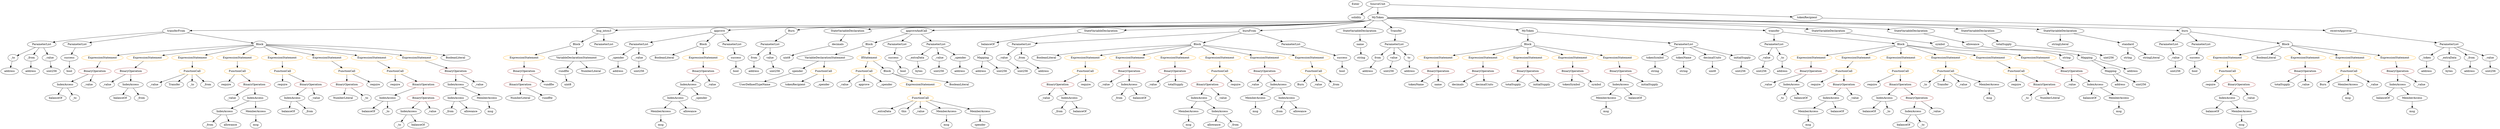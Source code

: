 strict digraph {
	graph [bb="0,0,11240,684"];
	node [label="\N"];
	Enter	[height=0.5,
		pos="6126.6,666",
		width=0.83628];
	ExpressionStatement_Unnamed_2	[color=orange,
		height=0.5,
		label=ExpressionStatement,
		pos="6511.6,378",
		width=2.458];
	BinaryOperation_Unnamed_2	[color=brown,
		height=0.5,
		label=BinaryOperation,
		pos="6509.6,306",
		width=1.9867];
	ExpressionStatement_Unnamed_2 -> BinaryOperation_Unnamed_2	[pos="e,6510.1,324.1 6511.1,359.7 6510.9,352.41 6510.6,343.73 6510.4,335.54"];
	ElementaryTypeName_bool	[color=black,
		height=0.5,
		label=bool,
		pos="3339.6,306",
		width=0.76697];
	BinaryOperation_Unnamed_19	[color=brown,
		height=0.5,
		label=BinaryOperation,
		pos="592.59,306",
		width=1.9867];
	Identifier__value_11	[color=black,
		height=0.5,
		label=_value,
		pos="479.59,234",
		width=0.96103];
	BinaryOperation_Unnamed_19 -> Identifier__value_11	[pos="e,501.22,248.4 566.66,288.94 550.1,278.68 528.53,265.32 511,254.46"];
	IndexAccess_Unnamed_13	[color=black,
		height=0.5,
		label=IndexAccess,
		pos="591.59,234",
		width=1.6402];
	BinaryOperation_Unnamed_19 -> IndexAccess_Unnamed_13	[pos="e,591.83,252.1 592.34,287.7 592.24,280.41 592.11,271.73 591.99,263.54"];
	Identifier_tokenSymbol	[color=black,
		height=0.5,
		label=tokenSymbol,
		pos="7101.6,234",
		width=1.6679];
	FunctionDefinition_transferFrom	[color=black,
		height=0.5,
		label=transferFrom,
		pos="826.59,522",
		width=1.6402];
	ParameterList_Unnamed_10	[color=black,
		height=0.5,
		label=ParameterList,
		pos="194.59,450",
		width=1.7095];
	FunctionDefinition_transferFrom -> ParameterList_Unnamed_10	[pos="e,243.42,461.16 769.31,517.14 670.07,510.07 459.84,493.38 283.59,468 274.19,466.65 264.27,464.99 254.6,463.24"];
	ParameterList_Unnamed_11	[color=black,
		height=0.5,
		label=ParameterList,
		pos="354.59,450",
		width=1.7095];
	FunctionDefinition_transferFrom -> ParameterList_Unnamed_11	[pos="e,408.59,459.01 774.27,513.24 687.55,500.38 514.22,474.67 419.71,460.66"];
	Block_Unnamed_6	[color=black,
		height=0.5,
		label=Block,
		pos="1192.6,450",
		width=0.90558];
	FunctionDefinition_transferFrom -> Block_Unnamed_6	[pos="e,1162.1,456.84 875.57,511.63 948.12,497.76 1082.9,471.98 1150.9,458.96"];
	Identifier_Burn	[color=black,
		height=0.5,
		label=Burn,
		pos="10435,234",
		width=0.7947];
	Identifier_balanceOf_6	[color=black,
		height=0.5,
		label=balanceOf,
		pos="1329.6,90",
		width=1.3491];
	ElementaryTypeName_uint8	[color=black,
		height=0.5,
		label=uint8,
		pos="3585.6,378",
		width=0.7947];
	Identifier__from_5	[color=black,
		height=0.5,
		label=_from,
		pos="4815.6,90",
		width=0.93331];
	BinaryOperation_Unnamed_23	[color=brown,
		height=0.5,
		label=BinaryOperation,
		pos="10784,306",
		width=1.9867];
	IndexAccess_Unnamed_18	[color=black,
		height=0.5,
		label=IndexAccess,
		pos="10785,234",
		width=1.6402];
	BinaryOperation_Unnamed_23 -> IndexAccess_Unnamed_18	[pos="e,10784,252.1 10784,287.7 10784,280.41 10784,271.73 10784,263.54"];
	Identifier__value_16	[color=black,
		height=0.5,
		label=_value,
		pos="10897,234",
		width=0.96103];
	BinaryOperation_Unnamed_23 -> Identifier__value_16	[pos="e,10875,248.4 10810,288.94 10826,278.68 10848,265.32 10865,254.46"];
	MemberAccess_Unnamed_12	[color=black,
		height=0.5,
		label=MemberAccess,
		pos="5368.6,90",
		width=1.9174];
	Identifier_msg_11	[color=black,
		height=0.5,
		label=msg,
		pos="5368.6,18",
		width=0.75];
	MemberAccess_Unnamed_12 -> Identifier_msg_11	[pos="e,5368.6,36.104 5368.6,71.697 5368.6,64.407 5368.6,55.726 5368.6,47.536"];
	BooleanLiteral_Unnamed_4	[color=black,
		height=0.5,
		label=BooleanLiteral,
		pos="4767.6,378",
		width=1.7788];
	ExpressionStatement_Unnamed_19	[color=orange,
		height=0.5,
		label=ExpressionStatement,
		pos="490.59,378",
		width=2.458];
	BinaryOperation_Unnamed_20	[color=brown,
		height=0.5,
		label=BinaryOperation,
		pos="431.59,306",
		width=1.9867];
	ExpressionStatement_Unnamed_19 -> BinaryOperation_Unnamed_20	[pos="e,445.74,323.79 476.3,360.05 469.35,351.8 460.84,341.7 453.11,332.54"];
	Identifier_balanceOf_12	[color=black,
		height=0.5,
		label=balanceOf,
		pos="10717,162",
		width=1.3491];
	Identifier__to_4	[color=black,
		height=0.5,
		label=_to,
		pos="8677.6,234",
		width=0.75];
	Mapping_Unnamed_2	[color=black,
		height=0.5,
		label=Mapping,
		pos="9533.6,306",
		width=1.2105];
	ElementaryTypeName_address_4	[color=black,
		height=0.5,
		label=address,
		pos="9583.6,234",
		width=1.0996];
	Mapping_Unnamed_2 -> ElementaryTypeName_address_4	[pos="e,9571.8,251.47 9545.4,288.41 9551.4,280.13 9558.6,269.92 9565.3,260.66"];
	ElementaryTypeName_uint256_3	[color=black,
		height=0.5,
		label=uint256,
		pos="9678.6,234",
		width=1.0442];
	Mapping_Unnamed_2 -> ElementaryTypeName_uint256_3	[pos="e,9653,247.34 9561.2,291.67 9584.4,280.49 9617.6,264.46 9642.8,252.29"];
	Identifier_require_2	[color=black,
		height=0.5,
		label=require,
		pos="8434.6,234",
		width=1.0026];
	Identifier_require_7	[color=black,
		height=0.5,
		label=require,
		pos="9933.6,234",
		width=1.0026];
	Identifier__value_23	[color=black,
		height=0.5,
		label=_value,
		pos="5248.6,234",
		width=0.96103];
	Identifier_Transfer	[color=black,
		height=0.5,
		label=Transfer,
		pos="8764.6,234",
		width=1.1689];
	ElementaryTypeName_bool_3	[color=black,
		height=0.5,
		label=bool,
		pos="9868.6,306",
		width=0.76697];
	ParameterList_Unnamed_5	[color=black,
		height=0.5,
		label=ParameterList,
		pos="2911.6,450",
		width=1.7095];
	Parameter__spender	[color=black,
		height=0.5,
		label=_spender,
		pos="2813.6,378",
		width=1.2521];
	ParameterList_Unnamed_5 -> Parameter__spender	[pos="e,2834.7,394.1 2889.3,433.12 2875.9,423.52 2858.6,411.16 2843.9,400.67"];
	Parameter__value_2	[color=black,
		height=0.5,
		label=_value,
		pos="2911.6,378",
		width=0.96103];
	ParameterList_Unnamed_5 -> Parameter__value_2	[pos="e,2911.6,396.1 2911.6,431.7 2911.6,424.41 2911.6,415.73 2911.6,407.54"];
	VariableDeclaration_vundflw	[color=black,
		height=0.5,
		label=vundflw,
		pos="2571.6,306",
		width=1.1274];
	ElementaryTypeName_uint8_2	[color=black,
		height=0.5,
		label=uint8,
		pos="2596.6,234",
		width=0.7947];
	VariableDeclaration_vundflw -> ElementaryTypeName_uint8_2	[pos="e,2590.6,251.79 2577.6,288.05 2580.4,280.4 2583.7,271.16 2586.7,262.56"];
	FunctionCall_Unnamed_10	[color=orange,
		height=0.5,
		label=FunctionCall,
		pos="1095.6,306",
		width=1.6125];
	Identifier_require_6	[color=black,
		height=0.5,
		label=require,
		pos="1052.6,234",
		width=1.0026];
	FunctionCall_Unnamed_10 -> Identifier_require_6	[pos="e,1062.6,251.31 1085.2,288.05 1080.2,279.94 1074.1,270.04 1068.6,261.01"];
	BinaryOperation_Unnamed_18	[color=brown,
		height=0.5,
		label=BinaryOperation,
		pos="1178.6,234",
		width=1.9867];
	FunctionCall_Unnamed_10 -> BinaryOperation_Unnamed_18	[pos="e,1158.9,251.63 1114.8,288.76 1125.4,279.88 1138.6,268.71 1150.3,258.85"];
	FunctionDefinition_bug_intou3	[color=black,
		height=0.5,
		label=bug_intou3,
		pos="2756.6,522",
		width=1.46];
	Block_Unnamed_3	[color=black,
		height=0.5,
		label=Block,
		pos="2630.6,450",
		width=0.90558];
	FunctionDefinition_bug_intou3 -> Block_Unnamed_3	[pos="e,2653.1,463.48 2729.9,506.15 2710.3,495.31 2683.8,480.54 2663,469.01"];
	ParameterList_Unnamed_7	[color=black,
		height=0.5,
		label=ParameterList,
		pos="2756.6,450",
		width=1.7095];
	FunctionDefinition_bug_intou3 -> ParameterList_Unnamed_7	[pos="e,2756.6,468.1 2756.6,503.7 2756.6,496.41 2756.6,487.73 2756.6,479.54"];
	Identifier__from_1	[color=black,
		height=0.5,
		label=_from,
		pos="963.59,18",
		width=0.93331];
	Identifier__from_8	[color=black,
		height=0.5,
		label=_from,
		pos="5863.6,90",
		width=0.93331];
	Identifier_balanceOf_2	[color=black,
		height=0.5,
		label=balanceOf,
		pos="8629.6,18",
		width=1.3491];
	VariableDeclaration_from_1	[color=black,
		height=0.5,
		label=from,
		pos="3433.6,378",
		width=0.7947];
	ElementaryTypeName_address_7	[color=black,
		height=0.5,
		label=address,
		pos="3424.6,306",
		width=1.0996];
	VariableDeclaration_from_1 -> ElementaryTypeName_address_7	[pos="e,3426.8,324.1 3431.4,359.7 3430.4,352.32 3429.3,343.52 3428.2,335.25"];
	UserDefinedTypeName_Unnamed	[color=black,
		height=0.5,
		label=UserDefinedTypeName,
		pos="3416.6,234",
		width=2.7214];
	FunctionCall_Unnamed_8	[color=orange,
		height=0.5,
		label=FunctionCall,
		pos="1304.6,306",
		width=1.6125];
	Identifier_require_4	[color=black,
		height=0.5,
		label=require,
		pos="1304.6,234",
		width=1.0026];
	FunctionCall_Unnamed_8 -> Identifier_require_4	[pos="e,1304.6,252.1 1304.6,287.7 1304.6,280.41 1304.6,271.73 1304.6,263.54"];
	BinaryOperation_Unnamed_15	[color=brown,
		height=0.5,
		label=BinaryOperation,
		pos="1430.6,234",
		width=1.9867];
	FunctionCall_Unnamed_8 -> BinaryOperation_Unnamed_15	[pos="e,1402,250.89 1331.9,289.81 1349.5,280.06 1372.5,267.26 1391.9,256.48"];
	FunctionDefinition_approve	[color=black,
		height=0.5,
		label=approve,
		pos="3272.6,522",
		width=1.1412];
	FunctionDefinition_approve -> ParameterList_Unnamed_5	[pos="e,2962,460.77 3235.7,513.84 3173.8,501.84 3048.6,477.56 2973.2,462.94"];
	Block_Unnamed_2	[color=black,
		height=0.5,
		label=Block,
		pos="3199.6,450",
		width=0.90558];
	FunctionDefinition_approve -> Block_Unnamed_2	[pos="e,3215.1,465.86 3256,505.12 3246.3,495.82 3233.9,483.93 3223.2,473.67"];
	ParameterList_Unnamed_6	[color=black,
		height=0.5,
		label=ParameterList,
		pos="3329.6,450",
		width=1.7095];
	FunctionDefinition_approve -> ParameterList_Unnamed_6	[pos="e,3316,467.63 3285.8,504.76 3292.7,496.32 3301.3,485.8 3309,476.31"];
	Identifier_require_1	[color=black,
		height=0.5,
		label=require,
		pos="8182.6,234",
		width=1.0026];
	VariableDeclaration_decimals	[color=black,
		height=0.5,
		label=decimals,
		pos="3644.6,450",
		width=1.1967];
	VariableDeclaration_decimals -> ElementaryTypeName_uint8	[pos="e,3598.4,394.19 3630.9,432.76 3623.4,423.86 3614,412.65 3605.6,402.78"];
	ElementaryTypeName_uint256_9	[color=black,
		height=0.5,
		label=uint256,
		pos="4264.6,306",
		width=1.0442];
	Identifier__value_19	[color=black,
		height=0.5,
		label=_value,
		pos="4753.6,162",
		width=0.96103];
	Identifier_require_5	[color=black,
		height=0.5,
		label=require,
		pos="1807.6,234",
		width=1.0026];
	Identifier__from	[color=black,
		height=0.5,
		label=_from,
		pos="1429.6,90",
		width=0.93331];
	Identifier_balanceOf_13	[color=black,
		height=0.5,
		label=balanceOf,
		pos="4915.6,90",
		width=1.3491];
	Identifier_Burn_1	[color=black,
		height=0.5,
		label=Burn,
		pos="5930.6,234",
		width=0.7947];
	Identifier_msg_9	[color=black,
		height=0.5,
		label=msg,
		pos="10853,90",
		width=0.75];
	FunctionCall_Unnamed	[color=orange,
		height=0.5,
		label=FunctionCall,
		pos="9104.6,306",
		width=1.6125];
	Identifier_require	[color=black,
		height=0.5,
		label=require,
		pos="9104.6,234",
		width=1.0026];
	FunctionCall_Unnamed -> Identifier_require	[pos="e,9104.6,252.1 9104.6,287.7 9104.6,280.41 9104.6,271.73 9104.6,263.54"];
	BinaryOperation_Unnamed_5	[color=brown,
		height=0.5,
		label=BinaryOperation,
		pos="9230.6,234",
		width=1.9867];
	FunctionCall_Unnamed -> BinaryOperation_Unnamed_5	[pos="e,9202,250.89 9131.9,289.81 9149.5,280.06 9172.5,267.26 9191.9,256.48"];
	ElementaryTypeName_address_2	[color=black,
		height=0.5,
		label=address,
		pos="4456.6,306",
		width=1.0996];
	MemberAccess_Unnamed_13	[color=black,
		height=0.5,
		label=MemberAccess,
		pos="5751.6,162",
		width=1.9174];
	Identifier_msg_12	[color=black,
		height=0.5,
		label=msg,
		pos="5751.6,90",
		width=0.75];
	MemberAccess_Unnamed_13 -> Identifier_msg_12	[pos="e,5751.6,108.1 5751.6,143.7 5751.6,136.41 5751.6,127.73 5751.6,119.54"];
	NumberLiteral_Unnamed_1	[color=black,
		height=0.5,
		label=NumberLiteral,
		pos="2693.6,306",
		width=1.765];
	Identifier_msg_10	[color=black,
		height=0.5,
		label=msg,
		pos="10551,162",
		width=0.75];
	BinaryOperation_Unnamed_14	[color=brown,
		height=0.5,
		label=BinaryOperation,
		pos="1591.6,234",
		width=1.9867];
	NumberLiteral_Unnamed_3	[color=black,
		height=0.5,
		label=NumberLiteral,
		pos="1561.6,162",
		width=1.765];
	BinaryOperation_Unnamed_14 -> NumberLiteral_Unnamed_3	[pos="e,1568.9,180.1 1584.2,215.7 1580.9,208.15 1577.1,199.12 1573.5,190.68"];
	Identifier__to_5	[color=black,
		height=0.5,
		label=_to,
		pos="1670.6,162",
		width=0.75];
	BinaryOperation_Unnamed_14 -> Identifier__to_5	[pos="e,1654.9,176.88 1610.3,216.41 1621.1,206.81 1634.9,194.63 1646.5,184.32"];
	IndexAccess_Unnamed_12	[color=black,
		height=0.5,
		label=IndexAccess,
		pos="1035.6,90",
		width=1.6402];
	IndexAccess_Unnamed_12 -> Identifier__from_1	[pos="e,979.05,34.038 1018.5,72.411 1009.2,63.314 997.43,51.898 987.2,41.958"];
	Identifier_allowance_1	[color=black,
		height=0.5,
		label=allowance,
		pos="1062.6,18",
		width=1.3076];
	IndexAccess_Unnamed_12 -> Identifier_allowance_1	[pos="e,1056,36.104 1042.3,71.697 1045.2,64.152 1048.7,55.119 1051.9,46.68"];
	ElementaryTypeName_uint256_7	[color=black,
		height=0.5,
		label=uint256,
		pos="7945.6,306",
		width=1.0442];
	ExpressionStatement_Unnamed_26	[color=orange,
		height=0.5,
		label=ExpressionStatement,
		pos="4938.6,378",
		width=2.458];
	FunctionCall_Unnamed_14	[color=orange,
		height=0.5,
		label=FunctionCall,
		pos="4935.6,306",
		width=1.6125];
	ExpressionStatement_Unnamed_26 -> FunctionCall_Unnamed_14	[pos="e,4936.3,324.1 4937.8,359.7 4937.5,352.41 4937.2,343.73 4936.8,335.54"];
	Parameter_tokenSymbol	[color=black,
		height=0.5,
		label=tokenSymbol,
		pos="7458.6,378",
		width=1.6679];
	ElementaryTypeName_string_4	[color=black,
		height=0.5,
		label=string,
		pos="7458.6,306",
		width=0.864];
	Parameter_tokenSymbol -> ElementaryTypeName_string_4	[pos="e,7458.6,324.1 7458.6,359.7 7458.6,352.41 7458.6,343.73 7458.6,335.54"];
	Identifier__to_3	[color=black,
		height=0.5,
		label=_to,
		pos="8022.6,162",
		width=0.75];
	VariableDeclaration_from	[color=black,
		height=0.5,
		label=from,
		pos="6227.6,378",
		width=0.7947];
	ElementaryTypeName_address_5	[color=black,
		height=0.5,
		label=address,
		pos="6190.6,306",
		width=1.0996];
	VariableDeclaration_from -> ElementaryTypeName_address_5	[pos="e,6199.5,323.96 6218.8,360.41 6214.6,352.51 6209.5,342.85 6204.8,333.94"];
	ExpressionStatement_Unnamed_22	[color=orange,
		height=0.5,
		label=ExpressionStatement,
		pos="10016,378",
		width=2.458];
	FunctionCall_Unnamed_12	[color=orange,
		height=0.5,
		label=FunctionCall,
		pos="10016,306",
		width=1.6125];
	ExpressionStatement_Unnamed_22 -> FunctionCall_Unnamed_12	[pos="e,10016,324.1 10016,359.7 10016,352.41 10016,343.73 10016,335.54"];
	Parameter__to_1	[color=black,
		height=0.5,
		label=_to,
		pos="49.587,378",
		width=0.75];
	ElementaryTypeName_address_12	[color=black,
		height=0.5,
		label=address,
		pos="39.587,306",
		width=1.0996];
	Parameter__to_1 -> ElementaryTypeName_address_12	[pos="e,42.03,324.1 47.115,359.7 46.062,352.32 44.805,343.52 43.623,335.25"];
	ExpressionStatement_Unnamed_18	[color=orange,
		height=0.5,
		label=ExpressionStatement,
		pos="696.59,378",
		width=2.458];
	ExpressionStatement_Unnamed_18 -> BinaryOperation_Unnamed_19	[pos="e,616.7,323.23 671.94,360.41 658.24,351.19 641,339.59 626.1,329.55"];
	Identifier__extraData	[color=black,
		height=0.5,
		label=_extraData,
		pos="3999.6,90",
		width=1.4046];
	NumberLiteral_Unnamed_2	[color=black,
		height=0.5,
		label=NumberLiteral,
		pos="2379.6,162",
		width=1.765];
	BinaryOperation_Unnamed_25	[color=brown,
		height=0.5,
		label=BinaryOperation,
		pos="4809.6,234",
		width=1.9867];
	BinaryOperation_Unnamed_25 -> Identifier__value_19	[pos="e,4766.3,178.83 4796,216.05 4789.2,207.56 4780.9,197.11 4773.4,187.73"];
	IndexAccess_Unnamed_19	[color=black,
		height=0.5,
		label=IndexAccess,
		pos="4865.6,162",
		width=1.6402];
	BinaryOperation_Unnamed_25 -> IndexAccess_Unnamed_19	[pos="e,4852.2,179.79 4823.1,216.05 4829.7,207.8 4837.8,197.7 4845.2,188.54"];
	FunctionDefinition_receiveApproval	[color=black,
		height=0.5,
		label=receiveApproval,
		pos="10518,522",
		width=1.9867];
	ParameterList_Unnamed	[color=black,
		height=0.5,
		label=ParameterList,
		pos="11009,450",
		width=1.7095];
	FunctionDefinition_receiveApproval -> ParameterList_Unnamed	[pos="e,10954,458.76 10579,512.28 10672,499.03 10847,473.97 10943,460.36"];
	ExpressionStatement_Unnamed_12	[color=orange,
		height=0.5,
		label=ExpressionStatement,
		pos="2404.6,378",
		width=2.458];
	BinaryOperation_Unnamed_12	[color=brown,
		height=0.5,
		label=BinaryOperation,
		pos="2404.6,306",
		width=1.9867];
	ExpressionStatement_Unnamed_12 -> BinaryOperation_Unnamed_12	[pos="e,2404.6,324.1 2404.6,359.7 2404.6,352.41 2404.6,343.73 2404.6,335.54"];
	Identifier_balanceOf_9	[color=black,
		height=0.5,
		label=balanceOf,
		pos="541.59,162",
		width=1.3491];
	IndexAccess_Unnamed_13 -> Identifier_balanceOf_9	[pos="e,553.58,179.79 579.48,216.05 573.71,207.97 566.67,198.12 560.24,189.11"];
	Identifier__from_2	[color=black,
		height=0.5,
		label=_from,
		pos="641.59,162",
		width=0.93331];
	IndexAccess_Unnamed_13 -> Identifier__from_2	[pos="e,629.94,179.31 603.69,216.05 609.61,207.77 616.86,197.62 623.43,188.42"];
	Identifier_tokenRecipient	[color=black,
		height=0.5,
		label=tokenRecipient,
		pos="3598.6,234",
		width=1.8343];
	Parameter_tokenName	[color=black,
		height=0.5,
		label=tokenName,
		pos="7589.6,378",
		width=1.46];
	ElementaryTypeName_string_3	[color=black,
		height=0.5,
		label=string,
		pos="7589.6,306",
		width=0.864];
	Parameter_tokenName -> ElementaryTypeName_string_3	[pos="e,7589.6,324.1 7589.6,359.7 7589.6,352.41 7589.6,343.73 7589.6,335.54"];
	ExpressionStatement_Unnamed_4	[color=orange,
		height=0.5,
		label=ExpressionStatement,
		pos="6706.6,378",
		width=2.458];
	BinaryOperation_Unnamed_4	[color=brown,
		height=0.5,
		label=BinaryOperation,
		pos="6706.6,306",
		width=1.9867];
	ExpressionStatement_Unnamed_4 -> BinaryOperation_Unnamed_4	[pos="e,6706.6,324.1 6706.6,359.7 6706.6,352.41 6706.6,343.73 6706.6,335.54"];
	Identifier_this	[color=black,
		height=0.5,
		label=this,
		pos="4095.6,90",
		width=0.75];
	Identifier__value_6	[color=black,
		height=0.5,
		label=_value,
		pos="3825.6,234",
		width=0.96103];
	ElementaryTypeName_string	[color=black,
		height=0.5,
		label=string,
		pos="9565.6,378",
		width=0.864];
	Identifier_msg_8	[color=black,
		height=0.5,
		label=msg,
		pos="10072,18",
		width=0.75];
	BinaryOperation_Unnamed_3	[color=brown,
		height=0.5,
		label=BinaryOperation,
		pos="7101.6,306",
		width=1.9867];
	BinaryOperation_Unnamed_3 -> Identifier_tokenSymbol	[pos="e,7101.6,252.1 7101.6,287.7 7101.6,280.41 7101.6,271.73 7101.6,263.54"];
	Identifier_symbol	[color=black,
		height=0.5,
		label=symbol,
		pos="7217.6,234",
		width=1.0581];
	BinaryOperation_Unnamed_3 -> Identifier_symbol	[pos="e,7194.6,248.86 7128.2,288.94 7145.1,278.77 7167,265.55 7184.9,254.74"];
	ExpressionStatement_Unnamed_21	[color=orange,
		height=0.5,
		label=ExpressionStatement,
		pos="897.59,378",
		width=2.458];
	FunctionCall_Unnamed_11	[color=orange,
		height=0.5,
		label=FunctionCall,
		pos="885.59,306",
		width=1.6125];
	ExpressionStatement_Unnamed_21 -> FunctionCall_Unnamed_11	[pos="e,888.52,324.1 894.62,359.7 893.36,352.32 891.85,343.52 890.43,335.25"];
	Identifier__to_6	[color=black,
		height=0.5,
		label=_to,
		pos="1837.6,18",
		width=0.75];
	Identifier__value_22	[color=black,
		height=0.5,
		label=_value,
		pos="5712.6,234",
		width=0.96103];
	ElementaryTypeName_address_13	[color=black,
		height=0.5,
		label=address,
		pos="4739.6,306",
		width=1.0996];
	Identifier_balanceOf_11	[color=black,
		height=0.5,
		label=balanceOf,
		pos="9935.6,90",
		width=1.3491];
	Identifier__to_1	[color=black,
		height=0.5,
		label=_to,
		pos="8723.6,18",
		width=0.75];
	BooleanLiteral_Unnamed	[color=black,
		height=0.5,
		label=BooleanLiteral,
		pos="3028.6,378",
		width=1.7788];
	Block_Unnamed_2 -> BooleanLiteral_Unnamed	[pos="e,3063.9,393.45 3174,438.52 3147.7,427.76 3106.2,410.79 3074.3,397.72"];
	ExpressionStatement_Unnamed_11	[color=orange,
		height=0.5,
		label=ExpressionStatement,
		pos="3199.6,378",
		width=2.458];
	Block_Unnamed_2 -> ExpressionStatement_Unnamed_11	[pos="e,3199.6,396.1 3199.6,431.7 3199.6,424.41 3199.6,415.73 3199.6,407.54"];
	ParameterList_Unnamed_1	[color=black,
		height=0.5,
		label=ParameterList,
		pos="6304.6,450",
		width=1.7095];
	ParameterList_Unnamed_1 -> VariableDeclaration_from	[pos="e,6243.4,393.34 6286.3,432.41 6276,423.03 6263,411.19 6251.8,401.04"];
	VariableDeclaration_value	[color=black,
		height=0.5,
		label=value,
		pos="6303.6,378",
		width=0.82242];
	ParameterList_Unnamed_1 -> VariableDeclaration_value	[pos="e,6303.8,396.1 6304.3,431.7 6304.2,424.41 6304.1,415.73 6304,407.54"];
	VariableDeclaration_to	[color=black,
		height=0.5,
		label=to,
		pos="6378.6,378",
		width=0.75];
	ParameterList_Unnamed_1 -> VariableDeclaration_to	[pos="e,6363.7,393.11 6322.1,432.41 6332.1,422.97 6344.7,411.03 6355.5,400.83"];
	ExpressionStatement_Unnamed_17	[color=orange,
		height=0.5,
		label=ExpressionStatement,
		pos="1095.6,378",
		width=2.458];
	ExpressionStatement_Unnamed_17 -> FunctionCall_Unnamed_10	[pos="e,1095.6,324.1 1095.6,359.7 1095.6,352.41 1095.6,343.73 1095.6,335.54"];
	ElementaryTypeName_uint256_12	[color=black,
		height=0.5,
		label=uint256,
		pos="4644.6,306",
		width=1.0442];
	Parameter__value_6	[color=black,
		height=0.5,
		label=_value,
		pos="4565.6,378",
		width=0.96103];
	Parameter__value_6 -> ElementaryTypeName_uint256_12	[pos="e,4627.3,322.31 4582.3,362.15 4593,352.72 4607,340.33 4619,329.69"];
	Identifier_msg_1	[color=black,
		height=0.5,
		label=msg,
		pos="8194.6,18",
		width=0.75];
	BinaryOperation_Unnamed_27	[color=brown,
		height=0.5,
		label=BinaryOperation,
		pos="5133.6,306",
		width=1.9867];
	Identifier__value_21	[color=black,
		height=0.5,
		label=_value,
		pos="5024.6,234",
		width=0.96103];
	BinaryOperation_Unnamed_27 -> Identifier__value_21	[pos="e,5045.7,248.56 5108.3,288.76 5092.4,278.57 5071.9,265.36 5055.1,254.58"];
	IndexAccess_Unnamed_22	[color=black,
		height=0.5,
		label=IndexAccess,
		pos="5136.6,234",
		width=1.6402];
	BinaryOperation_Unnamed_27 -> IndexAccess_Unnamed_22	[pos="e,5135.9,252.1 5134.3,287.7 5134.6,280.41 5135,271.73 5135.4,263.54"];
	Parameter__from_1	[color=black,
		height=0.5,
		label=_from,
		pos="137.59,378",
		width=0.93331];
	ElementaryTypeName_address_11	[color=black,
		height=0.5,
		label=address,
		pos="136.59,306",
		width=1.0996];
	Parameter__from_1 -> ElementaryTypeName_address_11	[pos="e,136.83,324.1 137.34,359.7 137.24,352.41 137.11,343.73 136.99,335.54"];
	Mapping_Unnamed	[color=black,
		height=0.5,
		label=Mapping,
		pos="4469.6,378",
		width=1.2105];
	Mapping_Unnamed -> ElementaryTypeName_address_2	[pos="e,4459.8,324.1 4466.4,359.7 4465,352.32 4463.4,343.52 4461.8,335.25"];
	ElementaryTypeName_uint256_2	[color=black,
		height=0.5,
		label=uint256,
		pos="4551.6,306",
		width=1.0442];
	Mapping_Unnamed -> ElementaryTypeName_uint256_2	[pos="e,4533.7,322.25 4487.8,361.46 4498.8,352.07 4513,339.92 4525.2,329.48"];
	Parameter__value_1	[color=black,
		height=0.5,
		label=_value,
		pos="7960.6,378",
		width=0.96103];
	Parameter__value_1 -> ElementaryTypeName_uint256_7	[pos="e,7949.3,324.1 7956.9,359.7 7955.3,352.32 7953.4,343.52 7951.6,335.25"];
	Identifier__from_3	[color=black,
		height=0.5,
		label=_from,
		pos="2082.6,90",
		width=0.93331];
	FunctionCall_Unnamed_7	[color=orange,
		height=0.5,
		label=FunctionCall,
		pos="1591.6,306",
		width=1.6125];
	FunctionCall_Unnamed_7 -> BinaryOperation_Unnamed_14	[pos="e,1591.6,252.1 1591.6,287.7 1591.6,280.41 1591.6,271.73 1591.6,263.54"];
	Identifier_require_3	[color=black,
		height=0.5,
		label=require,
		pos="1717.6,234",
		width=1.0026];
	FunctionCall_Unnamed_7 -> Identifier_require_3	[pos="e,1694.1,248.04 1618.9,289.81 1638.1,279.15 1663.9,264.83 1684.3,253.5"];
	Identifier__value_3	[color=black,
		height=0.5,
		label=_value,
		pos="7957.6,234",
		width=0.96103];
	ExpressionStatement_Unnamed_9	[color=orange,
		height=0.5,
		label=ExpressionStatement,
		pos="8173.6,378",
		width=2.458];
	BinaryOperation_Unnamed_10	[color=brown,
		height=0.5,
		label=BinaryOperation,
		pos="8169.6,306",
		width=1.9867];
	ExpressionStatement_Unnamed_9 -> BinaryOperation_Unnamed_10	[pos="e,8170.6,324.1 8172.6,359.7 8172.2,352.41 8171.7,343.73 8171.2,335.54"];
	BinaryOperation_Unnamed_22	[color=brown,
		height=0.5,
		label=BinaryOperation,
		pos="10060,234",
		width=1.9867];
	IndexAccess_Unnamed_17	[color=black,
		height=0.5,
		label=IndexAccess,
		pos="10004,162",
		width=1.6402];
	BinaryOperation_Unnamed_22 -> IndexAccess_Unnamed_17	[pos="e,10017,179.79 10046,216.05 10039,207.8 10031,197.7 10024,188.54"];
	Identifier__value_15	[color=black,
		height=0.5,
		label=_value,
		pos="10116,162",
		width=0.96103];
	BinaryOperation_Unnamed_22 -> Identifier__value_15	[pos="e,10103,178.83 10073,216.05 10080,207.56 10088,197.11 10096,187.73"];
	BinaryOperation_Unnamed_29	[color=brown,
		height=0.5,
		label=BinaryOperation,
		pos="5328.6,306",
		width=1.9867];
	BinaryOperation_Unnamed_29 -> Identifier__value_23	[pos="e,5265.8,250.04 5309.6,288.41 5299,279.13 5285.7,267.44 5274.1,257.36"];
	Identifier_totalSupply_2	[color=black,
		height=0.5,
		label=totalSupply,
		pos="5354.6,234",
		width=1.4739];
	BinaryOperation_Unnamed_29 -> Identifier_totalSupply_2	[pos="e,5348.2,252.1 5335,287.7 5337.8,280.15 5341.2,271.12 5344.3,262.68"];
	BinaryOperation_Unnamed_13	[color=brown,
		height=0.5,
		label=BinaryOperation,
		pos="2379.6,234",
		width=1.9867];
	BinaryOperation_Unnamed_13 -> NumberLiteral_Unnamed_2	[pos="e,2379.6,180.1 2379.6,215.7 2379.6,208.41 2379.6,199.73 2379.6,191.54"];
	Identifier_vundflw_1	[color=black,
		height=0.5,
		label=vundflw,
		pos="2501.6,162",
		width=1.1274];
	BinaryOperation_Unnamed_13 -> Identifier_vundflw_1	[pos="e,2477.7,176.7 2407.3,217.12 2425.3,206.79 2448.8,193.26 2467.9,182.31"];
	BinaryOperation_Unnamed_26	[color=brown,
		height=0.5,
		label=BinaryOperation,
		pos="5497.6,234",
		width=1.9867];
	IndexAccess_Unnamed_20	[color=black,
		height=0.5,
		label=IndexAccess,
		pos="5441.6,162",
		width=1.6402];
	BinaryOperation_Unnamed_26 -> IndexAccess_Unnamed_20	[pos="e,5455,179.79 5484,216.05 5477.4,207.8 5469.3,197.7 5462,188.54"];
	Identifier__value_20	[color=black,
		height=0.5,
		label=_value,
		pos="5553.6,162",
		width=0.96103];
	BinaryOperation_Unnamed_26 -> Identifier__value_20	[pos="e,5540.9,178.83 5511.1,216.05 5517.9,207.56 5526.3,197.11 5533.8,187.73"];
	ParameterList_Unnamed_10 -> Parameter__to_1	[pos="e,70.904,389.29 163.84,434.15 139.5,422.41 105.66,406.07 81.123,394.22"];
	ParameterList_Unnamed_10 -> Parameter__from_1	[pos="e,150.48,394.83 180.79,432.05 173.87,423.56 165.36,413.11 157.73,403.73"];
	Parameter__value_4	[color=black,
		height=0.5,
		label=_value,
		pos="227.59,378",
		width=0.96103];
	ParameterList_Unnamed_10 -> Parameter__value_4	[pos="e,219.75,395.62 202.74,431.7 206.39,423.95 210.78,414.64 214.85,406.02"];
	MemberAccess_Unnamed_9	[color=black,
		height=0.5,
		label=MemberAccess,
		pos="10072,90",
		width=1.9174];
	MemberAccess_Unnamed_9 -> Identifier_msg_8	[pos="e,10072,36.104 10072,71.697 10072,64.407 10072,55.726 10072,47.536"];
	Identifier_decimals	[color=black,
		height=0.5,
		label=decimals,
		pos="6590.6,234",
		width=1.1967];
	IndexAccess_Unnamed_8	[color=black,
		height=0.5,
		label=IndexAccess,
		pos="1330.6,162",
		width=1.6402];
	IndexAccess_Unnamed_8 -> Identifier_balanceOf_6	[pos="e,1329.8,108.1 1330.3,143.7 1330.2,136.41 1330.1,127.73 1330,119.54"];
	IndexAccess_Unnamed_8 -> Identifier__from	[pos="e,1409.9,104.93 1353.1,145.12 1367.2,135.09 1385.7,122.06 1400.9,111.29"];
	Identifier_allowance_3	[color=black,
		height=0.5,
		label=allowance,
		pos="5487.6,18",
		width=1.3076];
	ElementaryTypeName_string_2	[color=black,
		height=0.5,
		label=string,
		pos="9286.6,378",
		width=0.864];
	Identifier_totalSupply	[color=black,
		height=0.5,
		label=totalSupply,
		pos="6840.6,234",
		width=1.4739];
	Identifier__value_8	[color=black,
		height=0.5,
		label=_value,
		pos="1442.6,162",
		width=0.96103];
	Block_Unnamed_3 -> ExpressionStatement_Unnamed_12	[pos="e,2451.8,393.64 2602.9,440.42 2568.1,429.66 2507.7,410.94 2462.6,396.98"];
	VariableDeclarationStatement_Unnamed	[color=black,
		height=0.5,
		label=VariableDeclarationStatement,
		pos="2630.6,378",
		width=3.3174];
	Block_Unnamed_3 -> VariableDeclarationStatement_Unnamed	[pos="e,2630.6,396.1 2630.6,431.7 2630.6,424.41 2630.6,415.73 2630.6,407.54"];
	MemberAccess_Unnamed_1	[color=black,
		height=0.5,
		label=MemberAccess,
		pos="8194.6,90",
		width=1.9174];
	MemberAccess_Unnamed_1 -> Identifier_msg_1	[pos="e,8194.6,36.104 8194.6,71.697 8194.6,64.407 8194.6,55.726 8194.6,47.536"];
	ElementaryTypeName_bool_4	[color=black,
		height=0.5,
		label=bool,
		pos="6060.6,306",
		width=0.76697];
	IndexAccess_Unnamed_20 -> MemberAccess_Unnamed_12	[pos="e,5386,107.71 5424.3,144.41 5415.3,135.76 5404,125 5394.1,115.42"];
	IndexAccess_Unnamed_21	[color=black,
		height=0.5,
		label=IndexAccess,
		pos="5514.6,90",
		width=1.6402];
	IndexAccess_Unnamed_20 -> IndexAccess_Unnamed_21	[pos="e,5497.4,107.47 5458.9,144.41 5468,135.69 5479.3,124.85 5489.3,115.21"];
	Block_Unnamed	[color=black,
		height=0.5,
		label=Block,
		pos="6901.6,450",
		width=0.90558];
	Block_Unnamed -> ExpressionStatement_Unnamed_2	[pos="e,6576.3,390.61 6870.7,443.45 6810,432.56 6673.7,408.1 6587.6,392.64"];
	Block_Unnamed -> ExpressionStatement_Unnamed_4	[pos="e,6749,394.24 6874.9,439.41 6845.4,428.81 6797,411.47 6759.7,398.08"];
	ExpressionStatement_Unnamed_1	[color=orange,
		height=0.5,
		label=ExpressionStatement,
		pos="6901.6,378",
		width=2.458];
	Block_Unnamed -> ExpressionStatement_Unnamed_1	[pos="e,6901.6,396.1 6901.6,431.7 6901.6,424.41 6901.6,415.73 6901.6,407.54"];
	ExpressionStatement_Unnamed_3	[color=orange,
		height=0.5,
		label=ExpressionStatement,
		pos="7096.6,378",
		width=2.458];
	Block_Unnamed -> ExpressionStatement_Unnamed_3	[pos="e,7054.1,394.24 6928.3,439.41 6957.8,428.81 7006.1,411.47 7043.4,398.08"];
	ExpressionStatement_Unnamed	[color=orange,
		height=0.5,
		label=ExpressionStatement,
		pos="7291.6,378",
		width=2.458];
	Block_Unnamed -> ExpressionStatement_Unnamed	[pos="e,7226.9,390.61 6932.5,443.45 6993.2,432.56 7129.5,408.1 7215.6,392.64"];
	Identifier__value_14	[color=black,
		height=0.5,
		label=_value,
		pos="703.59,234",
		width=0.96103];
	FunctionCall_Unnamed_15	[color=orange,
		height=0.5,
		label=FunctionCall,
		pos="5523.6,306",
		width=1.6125];
	FunctionCall_Unnamed_15 -> BinaryOperation_Unnamed_26	[pos="e,5503.9,252.1 5517.2,287.7 5514.4,280.15 5511,271.12 5507.9,262.68"];
	Identifier_require_9	[color=black,
		height=0.5,
		label=require,
		pos="5623.6,234",
		width=1.0026];
	FunctionCall_Unnamed_15 -> Identifier_require_9	[pos="e,5603.4,249.16 5546.3,289.12 5560.5,279.16 5579,266.23 5594.3,255.51"];
	IndexAccess_Unnamed_18 -> Identifier_balanceOf_12	[pos="e,10733,179.47 10768,216.41 10760,207.78 10750,197.06 10740,187.5"];
	MemberAccess_Unnamed_10	[color=black,
		height=0.5,
		label=MemberAccess,
		pos="10853,162",
		width=1.9174];
	IndexAccess_Unnamed_18 -> MemberAccess_Unnamed_10	[pos="e,10836,179.96 10801,216.41 10809,207.99 10819,197.58 10828,188.2"];
	Parameter_success	[color=black,
		height=0.5,
		label=success,
		pos="3346.6,378",
		width=1.1135];
	Parameter_success -> ElementaryTypeName_bool	[pos="e,3341.3,324.1 3344.9,359.7 3344.1,352.41 3343.3,343.73 3342.4,335.54"];
	IndexAccess_Unnamed_19 -> Identifier__from_5	[pos="e,4827.2,107.31 4853.5,144.05 4847.6,135.77 4840.3,125.62 4833.7,116.42"];
	IndexAccess_Unnamed_19 -> Identifier_balanceOf_13	[pos="e,4903.6,107.79 4877.7,144.05 4883.5,135.97 4890.5,126.12 4896.9,117.11"];
	IndexAccess_Unnamed_5	[color=black,
		height=0.5,
		label=IndexAccess,
		pos="8069.6,234",
		width=1.6402];
	IndexAccess_Unnamed_5 -> Identifier__to_3	[pos="e,8033.2,178.83 8058.2,216.05 8052.6,207.73 8045.8,197.54 8039.6,188.32"];
	Identifier_balanceOf_5	[color=black,
		height=0.5,
		label=balanceOf,
		pos="8116.6,162",
		width=1.3491];
	IndexAccess_Unnamed_5 -> Identifier_balanceOf_5	[pos="e,8105.3,179.79 8081,216.05 8086.4,207.97 8093,198.12 8099.1,189.11"];
	IndexAccess_Unnamed_6	[color=black,
		height=0.5,
		label=IndexAccess,
		pos="3120.6,234",
		width=1.6402];
	IndexAccess_Unnamed_7	[color=black,
		height=0.5,
		label=IndexAccess,
		pos="3059.6,162",
		width=1.6402];
	IndexAccess_Unnamed_6 -> IndexAccess_Unnamed_7	[pos="e,3073.9,179.47 3106.1,216.41 3098.8,207.95 3089.6,197.49 3081.4,188.08"];
	Identifier__spender	[color=black,
		height=0.5,
		label=_spender,
		pos="3181.6,162",
		width=1.2521];
	IndexAccess_Unnamed_6 -> Identifier__spender	[pos="e,3167.2,179.47 3135,216.41 3142.4,207.95 3151.5,197.49 3159.7,188.08"];
	Parameter__from_2	[color=black,
		height=0.5,
		label=_from,
		pos="4651.6,378",
		width=0.93331];
	Parameter__from_2 -> ElementaryTypeName_address_13	[pos="e,4720.5,322.21 4669.8,362.5 4681.8,352.93 4697.8,340.21 4711.5,329.36"];
	Parameter__token	[color=black,
		height=0.5,
		label=_token,
		pos="10904,378",
		width=1.0026];
	ElementaryTypeName_address_1	[color=black,
		height=0.5,
		label=address,
		pos="10913,306",
		width=1.0996];
	Parameter__token -> ElementaryTypeName_address_1	[pos="e,10910,324.1 10906,359.7 10907,352.32 10908,343.52 10909,335.25"];
	ParameterList_Unnamed_14	[color=black,
		height=0.5,
		label=ParameterList,
		pos="4651.6,450",
		width=1.7095];
	ParameterList_Unnamed_14 -> Parameter__value_6	[pos="e,4583.7,393.72 4631.6,432.76 4620,423.27 4605.1,411.17 4592.4,400.85"];
	ParameterList_Unnamed_14 -> Parameter__from_2	[pos="e,4651.6,396.1 4651.6,431.7 4651.6,424.41 4651.6,415.73 4651.6,407.54"];
	FunctionCall_Unnamed_5	[color=orange,
		height=0.5,
		label=FunctionCall,
		pos="3915.6,306",
		width=1.6125];
	FunctionCall_Unnamed_5 -> Identifier__value_6	[pos="e,3844.2,249.48 3894.7,288.76 3882.3,279.12 3866.4,266.77 3853,256.34"];
	Identifier_approve	[color=black,
		height=0.5,
		label=approve,
		pos="3919.6,234",
		width=1.1412];
	FunctionCall_Unnamed_5 -> Identifier_approve	[pos="e,3918.6,252.1 3916.6,287.7 3917,280.41 3917.5,271.73 3918,263.54"];
	Identifier__spender_2	[color=black,
		height=0.5,
		label=_spender,
		pos="4023.6,234",
		width=1.2521];
	FunctionCall_Unnamed_5 -> Identifier__spender_2	[pos="e,4000.5,249.94 3939.8,289.29 3955,279.45 3974.7,266.65 3991.3,255.96"];
	Identifier_Transfer_1	[color=black,
		height=0.5,
		label=Transfer,
		pos="798.59,234",
		width=1.1689];
	ParameterList_Unnamed_2	[color=black,
		height=0.5,
		label=ParameterList,
		pos="3509.6,450",
		width=1.7095];
	ParameterList_Unnamed_2 -> VariableDeclaration_from_1	[pos="e,3449.2,393.34 3491.6,432.41 3481.4,423.03 3468.5,411.19 3457.5,401.04"];
	VariableDeclaration_value_1	[color=black,
		height=0.5,
		label=value,
		pos="3509.6,378",
		width=0.82242];
	ParameterList_Unnamed_2 -> VariableDeclaration_value_1	[pos="e,3509.6,396.1 3509.6,431.7 3509.6,424.41 3509.6,415.73 3509.6,407.54"];
	ElementaryTypeName_uint8_1	[color=black,
		height=0.5,
		label=uint8,
		pos="7718.6,306",
		width=0.7947];
	FunctionCall_Unnamed_6	[color=orange,
		height=0.5,
		label=FunctionCall,
		pos="4175.6,162",
		width=1.6125];
	FunctionCall_Unnamed_6 -> Identifier__extraData	[pos="e,4032.5,104.09 4140.8,147.17 4112.8,136.03 4073.3,120.3 4043.1,108.32"];
	FunctionCall_Unnamed_6 -> Identifier_this	[pos="e,4111.6,105.02 4157,144.76 4146.1,135.17 4132.1,122.91 4120.2,112.52"];
	Identifier__value_7	[color=black,
		height=0.5,
		label=_value,
		pos="4175.6,90",
		width=0.96103];
	FunctionCall_Unnamed_6 -> Identifier__value_7	[pos="e,4175.6,108.1 4175.6,143.7 4175.6,136.41 4175.6,127.73 4175.6,119.54"];
	MemberAccess_Unnamed_6	[color=black,
		height=0.5,
		label=MemberAccess,
		pos="4297.6,90",
		width=1.9174];
	FunctionCall_Unnamed_6 -> MemberAccess_Unnamed_6	[pos="e,4270,106.81 4202.4,145.64 4219.3,135.93 4241.4,123.23 4260.1,112.52"];
	MemberAccess_Unnamed_5	[color=black,
		height=0.5,
		label=MemberAccess,
		pos="4453.6,90",
		width=1.9174];
	FunctionCall_Unnamed_6 -> MemberAccess_Unnamed_5	[pos="e,4405.1,103.22 4219.6,149.91 4266.7,138.06 4341.6,119.2 4393.9,106.02"];
	FunctionCall_Unnamed_3	[color=orange,
		height=0.5,
		label=FunctionCall,
		pos="8764.6,306",
		width=1.6125];
	FunctionCall_Unnamed_3 -> Identifier__to_4	[pos="e,8694.4,248.56 8744.4,288.76 8732.1,278.85 8716.2,266.09 8703.1,255.49"];
	FunctionCall_Unnamed_3 -> Identifier_Transfer	[pos="e,8764.6,252.1 8764.6,287.7 8764.6,280.41 8764.6,271.73 8764.6,263.54"];
	Identifier__value_4	[color=black,
		height=0.5,
		label=_value,
		pos="8859.6,234",
		width=0.96103];
	FunctionCall_Unnamed_3 -> Identifier__value_4	[pos="e,8840.4,249.16 8786.1,289.12 8799.5,279.26 8816.9,266.47 8831.3,255.81"];
	MemberAccess_Unnamed_3	[color=black,
		height=0.5,
		label=MemberAccess,
		pos="8981.6,234",
		width=1.9174];
	FunctionCall_Unnamed_3 -> MemberAccess_Unnamed_3	[pos="e,8939.2,248.66 8803.9,292.32 8838.8,281.05 8890.2,264.48 8928.7,252.05"];
	BinaryOperation_Unnamed_4 -> Identifier_decimals	[pos="e,6614.3,249.32 6680,288.94 6663.3,278.86 6641.6,265.78 6623.8,255.02"];
	Identifier_decimalUnits	[color=black,
		height=0.5,
		label=decimalUnits,
		pos="6710.6,234",
		width=1.6264];
	BinaryOperation_Unnamed_4 -> Identifier_decimalUnits	[pos="e,6709.6,252.1 6707.6,287.7 6708,280.41 6708.5,271.73 6709,263.54"];
	Identifier__value_10	[color=black,
		height=0.5,
		label=_value,
		pos="1068.6,162",
		width=0.96103];
	ParameterList_Unnamed_12	[color=black,
		height=0.5,
		label=ParameterList,
		pos="9751.6,450",
		width=1.7095];
	Parameter__value_5	[color=black,
		height=0.5,
		label=_value,
		pos="9775.6,378",
		width=0.96103];
	ParameterList_Unnamed_12 -> Parameter__value_5	[pos="e,9769.7,396.1 9757.5,431.7 9760.1,424.24 9763.1,415.32 9766,406.97"];
	Identifier__from_7	[color=black,
		height=0.5,
		label=_from,
		pos="5086.6,162",
		width=0.93331];
	ParameterList_Unnamed_6 -> Parameter_success	[pos="e,3342.4,396.1 3333.8,431.7 3335.6,424.32 3337.7,415.52 3339.7,407.25"];
	ElementaryTypeName_uint256_10	[color=black,
		height=0.5,
		label=uint256,
		pos="231.59,306",
		width=1.0442];
	BinaryOperation_Unnamed_18 -> Identifier__value_10	[pos="e,1089.9,176.56 1153.1,216.76 1137.1,206.57 1116.3,193.36 1099.4,182.58"];
	IndexAccess_Unnamed_11	[color=black,
		height=0.5,
		label=IndexAccess,
		pos="1180.6,162",
		width=1.6402];
	BinaryOperation_Unnamed_18 -> IndexAccess_Unnamed_11	[pos="e,1180.1,180.1 1179.1,215.7 1179.3,208.41 1179.5,199.73 1179.8,191.54"];
	ExpressionStatement_Unnamed_15	[color=orange,
		height=0.5,
		label=ExpressionStatement,
		pos="1290.6,378",
		width=2.458];
	ExpressionStatement_Unnamed_15 -> FunctionCall_Unnamed_8	[pos="e,1301.2,324.1 1294,359.7 1295.5,352.32 1297.3,343.52 1298.9,335.25"];
	ElementaryTypeName_uint256_8	[color=black,
		height=0.5,
		label=uint256,
		pos="2911.6,306",
		width=1.0442];
	BooleanLiteral_Unnamed_3	[color=black,
		height=0.5,
		label=BooleanLiteral,
		pos="10187,378",
		width=1.7788];
	ElementaryTypeName_uint256_5	[color=black,
		height=0.5,
		label=uint256,
		pos="3519.6,306",
		width=1.0442];
	VariableDeclaration_value_1 -> ElementaryTypeName_uint256_5	[pos="e,3517.1,324.1 3512.1,359.7 3513.1,352.32 3514.4,343.52 3515.6,335.25"];
	ElementaryTypeName_address	[color=black,
		height=0.5,
		label=address,
		pos="11108,306",
		width=1.0996];
	PragmaDirective_solidity	[color=black,
		height=0.5,
		label=solidity,
		pos="6124.6,594",
		width=1.0442];
	Identifier_balanceOf_14	[color=black,
		height=0.5,
		label=balanceOf,
		pos="5186.6,162",
		width=1.3491];
	EventDefinition_Burn	[color=black,
		height=0.5,
		label=Burn,
		pos="3660.6,522",
		width=0.7947];
	EventDefinition_Burn -> ParameterList_Unnamed_2	[pos="e,3541.6,465.83 3638,510.52 3615.3,500 3579.8,483.55 3551.9,470.6"];
	MemberAccess_Unnamed_11	[color=black,
		height=0.5,
		label=MemberAccess,
		pos="10551,234",
		width=1.9174];
	MemberAccess_Unnamed_11 -> Identifier_msg_10	[pos="e,10551,180.1 10551,215.7 10551,208.41 10551,199.73 10551,191.54"];
	IndexAccess_Unnamed_10	[color=black,
		height=0.5,
		label=IndexAccess,
		pos="1780.6,162",
		width=1.6402];
	Identifier_balanceOf_8	[color=black,
		height=0.5,
		label=balanceOf,
		pos="1686.6,90",
		width=1.3491];
	IndexAccess_Unnamed_10 -> Identifier_balanceOf_8	[pos="e,1707.5,106.58 1759.3,145.12 1746.7,135.74 1730.5,123.73 1716.7,113.41"];
	Identifier__to_7	[color=black,
		height=0.5,
		label=_to,
		pos="1780.6,90",
		width=0.75];
	IndexAccess_Unnamed_10 -> Identifier__to_7	[pos="e,1780.6,108.1 1780.6,143.7 1780.6,136.41 1780.6,127.73 1780.6,119.54"];
	Identifier_tokenName	[color=black,
		height=0.5,
		label=tokenName,
		pos="6398.6,234",
		width=1.46];
	BinaryOperation_Unnamed_24	[color=brown,
		height=0.5,
		label=BinaryOperation,
		pos="10354,306",
		width=1.9867];
	Identifier_totalSupply_1	[color=black,
		height=0.5,
		label=totalSupply,
		pos="10248,234",
		width=1.4739];
	BinaryOperation_Unnamed_24 -> Identifier_totalSupply_1	[pos="e,10271,250.43 10329,288.76 10315,279.2 10296,266.98 10280,256.61"];
	Identifier__value_17	[color=black,
		height=0.5,
		label=_value,
		pos="10354,234",
		width=0.96103];
	BinaryOperation_Unnamed_24 -> Identifier__value_17	[pos="e,10354,252.1 10354,287.7 10354,280.41 10354,271.73 10354,263.54"];
	Identifier_vundflw	[color=black,
		height=0.5,
		label=vundflw,
		pos="2509.6,234",
		width=1.1274];
	Identifier__to_9	[color=black,
		height=0.5,
		label=_to,
		pos="885.59,234",
		width=0.75];
	ElementaryTypeName_uint256_4	[color=black,
		height=0.5,
		label=uint256,
		pos="6285.6,306",
		width=1.0442];
	VariableDeclaration_value -> ElementaryTypeName_uint256_4	[pos="e,6290,324.28 6299.2,360.05 6297.3,352.6 6295,343.64 6292.8,335.22"];
	BinaryOperation_Unnamed_11	[color=brown,
		height=0.5,
		label=BinaryOperation,
		pos="3199.6,306",
		width=1.9867];
	BinaryOperation_Unnamed_11 -> IndexAccess_Unnamed_6	[pos="e,3139.2,251.47 3180.9,288.41 3170.9,279.61 3158.5,268.63 3147.6,258.92"];
	Identifier__value_5	[color=black,
		height=0.5,
		label=_value,
		pos="3232.6,234",
		width=0.96103];
	BinaryOperation_Unnamed_11 -> Identifier__value_5	[pos="e,3224.8,251.62 3207.7,287.7 3211.4,279.95 3215.8,270.64 3219.9,262.02"];
	ExpressionStatement_Unnamed_28	[color=orange,
		height=0.5,
		label=ExpressionStatement,
		pos="5133.6,378",
		width=2.458];
	ExpressionStatement_Unnamed_28 -> BinaryOperation_Unnamed_27	[pos="e,5133.6,324.1 5133.6,359.7 5133.6,352.41 5133.6,343.73 5133.6,335.54"];
	ExpressionStatement_Unnamed_14	[color=orange,
		height=0.5,
		label=ExpressionStatement,
		pos="1485.6,378",
		width=2.458];
	ExpressionStatement_Unnamed_14 -> FunctionCall_Unnamed_7	[pos="e,1567.7,322.75 1510.7,360.41 1525,350.97 1543.1,339.03 1558.5,328.83"];
	Identifier_balanceOf_10	[color=black,
		height=0.5,
		label=balanceOf,
		pos="233.59,162",
		width=1.3491];
	IndexAccess_Unnamed_9	[color=black,
		height=0.5,
		label=IndexAccess,
		pos="1884.6,90",
		width=1.6402];
	IndexAccess_Unnamed_9 -> Identifier__to_6	[pos="e,1848.2,34.829 1873.2,72.055 1867.6,63.735 1860.8,53.54 1854.6,44.319"];
	Identifier_balanceOf_7	[color=black,
		height=0.5,
		label=balanceOf,
		pos="1931.6,18",
		width=1.3491];
	IndexAccess_Unnamed_9 -> Identifier_balanceOf_7	[pos="e,1920.3,35.789 1896,72.055 1901.4,63.973 1908,54.121 1914.1,45.112"];
	BinaryOperation_Unnamed_7	[color=brown,
		height=0.5,
		label=BinaryOperation,
		pos="8560.6,234",
		width=1.9867];
	IndexAccess_Unnamed_3	[color=black,
		height=0.5,
		label=IndexAccess,
		pos="8549.6,162",
		width=1.6402];
	BinaryOperation_Unnamed_7 -> IndexAccess_Unnamed_3	[pos="e,8552.3,180.1 8557.9,215.7 8556.7,208.32 8555.3,199.52 8554,191.25"];
	BinaryOperation_Unnamed_8	[color=brown,
		height=0.5,
		label=BinaryOperation,
		pos="8698.6,162",
		width=1.9867];
	BinaryOperation_Unnamed_7 -> BinaryOperation_Unnamed_8	[pos="e,8668,178.49 8591.2,217.46 8610.9,207.5 8636.6,194.44 8658,183.61"];
	stringLiteral_Unnamed_1	[color=black,
		height=0.5,
		label=stringLiteral,
		pos="9383.6,450",
		width=1.5016];
	StateVariableDeclaration_Unnamed_3	[color=black,
		height=0.5,
		label=StateVariableDeclaration,
		pos="3883.6,522",
		width=2.8184];
	StateVariableDeclaration_Unnamed_3 -> VariableDeclaration_decimals	[pos="e,3679.3,461.16 3832.6,506.07 3790.4,493.7 3730.9,476.28 3690.2,464.37"];
	ParameterList_Unnamed_4	[color=black,
		height=0.5,
		label=ParameterList,
		pos="8000.6,450",
		width=1.7095];
	ParameterList_Unnamed_4 -> Parameter__value_1	[pos="e,7970.2,395.79 7990.9,432.05 7986.4,424.14 7980.9,414.54 7975.8,405.69"];
	Parameter__to	[color=black,
		height=0.5,
		label=_to,
		pos="8040.6,378",
		width=0.75];
	ParameterList_Unnamed_4 -> Parameter__to	[pos="e,8031.3,395.31 8010.3,432.05 8014.9,424.03 8020.4,414.26 8025.6,405.3"];
	Identifier_msg_7	[color=black,
		height=0.5,
		label=msg,
		pos="2273.6,90",
		width=0.75];
	ExpressionStatement_Unnamed_11 -> BinaryOperation_Unnamed_11	[pos="e,3199.6,324.1 3199.6,359.7 3199.6,352.41 3199.6,343.73 3199.6,335.54"];
	FunctionDefinition_approveAndCall	[color=black,
		height=0.5,
		label=approveAndCall,
		pos="4150.6,522",
		width=1.9867];
	Block_Unnamed_4	[color=black,
		height=0.5,
		label=Block,
		pos="3941.6,450",
		width=0.90558];
	FunctionDefinition_approveAndCall -> Block_Unnamed_4	[pos="e,3969,460.18 4108.8,507 4071.1,494.38 4016.2,475.98 3979.7,463.76"];
	ParameterList_Unnamed_9	[color=black,
		height=0.5,
		label=ParameterList,
		pos="4071.6,450",
		width=1.7095];
	FunctionDefinition_approveAndCall -> ParameterList_Unnamed_9	[pos="e,4090.2,467.47 4131.9,504.41 4121.9,495.61 4109.5,484.63 4098.6,474.92"];
	ParameterList_Unnamed_8	[color=black,
		height=0.5,
		label=ParameterList,
		pos="4229.6,450",
		width=1.7095];
	FunctionDefinition_approveAndCall -> ParameterList_Unnamed_8	[pos="e,4211,467.47 4169.3,504.41 4179.2,495.61 4191.6,484.63 4202.6,474.92"];
	ExpressionStatement_Unnamed_6	[color=orange,
		height=0.5,
		label=ExpressionStatement,
		pos="8368.6,378",
		width=2.458];
	FunctionCall_Unnamed_1	[color=orange,
		height=0.5,
		label=FunctionCall,
		pos="8317.6,306",
		width=1.6125];
	ExpressionStatement_Unnamed_6 -> FunctionCall_Unnamed_1	[pos="e,8329.7,323.62 8356,359.7 8350.1,351.61 8342.9,341.81 8336.4,332.87"];
	StateVariableDeclaration_Unnamed_5	[color=black,
		height=0.5,
		label=StateVariableDeclaration,
		pos="4822.6,522",
		width=2.8184];
	VariableDeclaration_balanceOf	[color=black,
		height=0.5,
		label=balanceOf,
		pos="4496.6,450",
		width=1.3491];
	StateVariableDeclaration_Unnamed_5 -> VariableDeclaration_balanceOf	[pos="e,4537.6,459.8 4759.7,507.5 4698.3,494.32 4606,474.49 4548.6,462.16"];
	VariableDeclarationStatement_Unnamed -> VariableDeclaration_vundflw	[pos="e,2585.2,323.14 2616,359.7 2608.9,351.32 2600.3,341.1 2592.6,331.9"];
	VariableDeclarationStatement_Unnamed -> NumberLiteral_Unnamed_1	[pos="e,2678.6,323.62 2646.2,359.7 2653.7,351.35 2662.8,341.18 2671.1,332.02"];
	BinaryOperation_Unnamed_9	[color=brown,
		height=0.5,
		label=BinaryOperation,
		pos="9354.6,306",
		width=1.9867];
	Identifier__value_2	[color=black,
		height=0.5,
		label=_value,
		pos="9354.6,234",
		width=0.96103];
	BinaryOperation_Unnamed_9 -> Identifier__value_2	[pos="e,9354.6,252.1 9354.6,287.7 9354.6,280.41 9354.6,271.73 9354.6,263.54"];
	IndexAccess_Unnamed_4	[color=black,
		height=0.5,
		label=IndexAccess,
		pos="9466.6,234",
		width=1.6402];
	BinaryOperation_Unnamed_9 -> IndexAccess_Unnamed_4	[pos="e,9441.5,250.67 9380.6,288.76 9395.9,279.18 9415.5,266.92 9432.1,256.53"];
	IndexAccess_Unnamed_16	[color=black,
		height=0.5,
		label=IndexAccess,
		pos="2082.6,162",
		width=1.6402];
	IndexAccess_Unnamed_16 -> Identifier__from_3	[pos="e,2082.6,108.1 2082.6,143.7 2082.6,136.41 2082.6,127.73 2082.6,119.54"];
	Identifier_allowance_2	[color=black,
		height=0.5,
		label=allowance,
		pos="2181.6,90",
		width=1.3076];
	IndexAccess_Unnamed_16 -> Identifier_allowance_2	[pos="e,2159.9,106.34 2105.1,145.12 2118.5,135.59 2135.9,123.33 2150.6,112.89"];
	Parameter__extraData	[color=black,
		height=0.5,
		label=_extraData,
		pos="11009,378",
		width=1.4046];
	ElementaryTypeName_bytes	[color=black,
		height=0.5,
		label=bytes,
		pos="11009,306",
		width=0.85014];
	Parameter__extraData -> ElementaryTypeName_bytes	[pos="e,11009,324.1 11009,359.7 11009,352.41 11009,343.73 11009,335.54"];
	Identifier_msg_4	[color=black,
		height=0.5,
		label=msg,
		pos="2992.6,18",
		width=0.75];
	IndexAccess_Unnamed_24	[color=black,
		height=0.5,
		label=IndexAccess,
		pos="5897.6,162",
		width=1.6402];
	IndexAccess_Unnamed_24 -> Identifier__from_8	[pos="e,5871.7,107.62 5889.2,143.7 5885.4,135.87 5880.8,126.44 5876.6,117.73"];
	Identifier_allowance_4	[color=black,
		height=0.5,
		label=allowance,
		pos="5962.6,90",
		width=1.3076];
	IndexAccess_Unnamed_24 -> Identifier_allowance_4	[pos="e,5947.3,107.47 5913,144.41 5920.9,135.87 5930.8,125.28 5939.6,115.79"];
	Parameter__extraData_1	[color=black,
		height=0.5,
		label=_extraData,
		pos="4161.6,378",
		width=1.4046];
	ElementaryTypeName_bytes_1	[color=black,
		height=0.5,
		label=bytes,
		pos="4178.6,306",
		width=0.85014];
	Parameter__extraData_1 -> ElementaryTypeName_bytes_1	[pos="e,4174.4,324.1 4165.8,359.7 4167.6,352.32 4169.7,343.52 4171.7,335.25"];
	FunctionDefinition_burnFrom	[color=black,
		height=0.5,
		label=burnFrom,
		pos="5658.6,522",
		width=1.3353];
	FunctionDefinition_burnFrom -> ParameterList_Unnamed_14	[pos="e,4711,455.13 5611.4,517.72 5449.4,506.46 4915.8,469.37 4722.4,455.92"];
	Block_Unnamed_8	[color=black,
		height=0.5,
		label=Block,
		pos="5425.6,450",
		width=0.90558];
	FunctionDefinition_burnFrom -> Block_Unnamed_8	[pos="e,5453.6,459.42 5621.9,509.99 5579,497.09 5508.3,475.83 5464.4,462.67"];
	ParameterList_Unnamed_15	[color=black,
		height=0.5,
		label=ParameterList,
		pos="6004.6,450",
		width=1.7095];
	FunctionDefinition_burnFrom -> ParameterList_Unnamed_15	[pos="e,5954.9,461.06 5700.3,512.56 5760.9,500.29 5873.7,477.48 5943.6,463.33"];
	IndexAccess_Unnamed_21 -> Identifier_allowance_3	[pos="e,5494.2,36.104 5507.9,71.697 5505,64.152 5501.5,55.119 5498.3,46.68"];
	Identifier__from_6	[color=black,
		height=0.5,
		label=_from,
		pos="5586.6,18",
		width=0.93331];
	IndexAccess_Unnamed_21 -> Identifier__from_6	[pos="e,5571.1,34.038 5531.6,72.411 5541,63.314 5552.7,51.898 5563,41.958"];
	ElementaryTypeName_bool_1	[color=black,
		height=0.5,
		label=bool,
		pos="4102.6,306",
		width=0.76697];
	MemberAccess_Unnamed_4	[color=black,
		height=0.5,
		label=MemberAccess,
		pos="2992.6,90",
		width=1.9174];
	IndexAccess_Unnamed_7 -> MemberAccess_Unnamed_4	[pos="e,3008.8,107.96 3043.7,144.41 3035.7,135.99 3025.7,125.58 3016.7,116.2"];
	Identifier_allowance	[color=black,
		height=0.5,
		label=allowance,
		pos="3126.6,90",
		width=1.3076];
	IndexAccess_Unnamed_7 -> Identifier_allowance	[pos="e,3111.3,106.99 3075.5,144.41 3083.8,135.66 3094.3,124.75 3103.5,115.08"];
	FunctionCall_Unnamed_9	[color=orange,
		height=0.5,
		label=FunctionCall,
		pos="1807.6,306",
		width=1.6125];
	FunctionCall_Unnamed_9 -> Identifier_require_5	[pos="e,1807.6,252.1 1807.6,287.7 1807.6,280.41 1807.6,271.73 1807.6,263.54"];
	BinaryOperation_Unnamed_16	[color=brown,
		height=0.5,
		label=BinaryOperation,
		pos="1933.6,234",
		width=1.9867];
	FunctionCall_Unnamed_9 -> BinaryOperation_Unnamed_16	[pos="e,1905,250.89 1834.9,289.81 1852.5,280.06 1875.5,267.26 1894.9,256.48"];
	VariableDeclaration_symbol	[color=black,
		height=0.5,
		label=symbol,
		pos="8660.6,450",
		width=1.0581];
	VariableDeclaration_symbol -> ElementaryTypeName_string_2	[pos="e,9263.2,390.14 8698,446.27 8818.5,437.39 9192.6,409.07 9245.6,396 9247.9,395.44 9250.2,394.77 9252.5,394.03"];
	Parameter_success_3	[color=black,
		height=0.5,
		label=success,
		pos="9868.6,378",
		width=1.1135];
	Parameter_success_3 -> ElementaryTypeName_bool_3	[pos="e,9868.6,324.1 9868.6,359.7 9868.6,352.41 9868.6,343.73 9868.6,335.54"];
	Block_Unnamed_8 -> BooleanLiteral_Unnamed_4	[pos="e,4814,390.67 5392.8,447.58 5303.7,443.39 5049.9,429.23 4841.6,396 4836.3,395.15 4830.7,394.14 4825.2,393.03"];
	Block_Unnamed_8 -> ExpressionStatement_Unnamed_26	[pos="e,5003.4,390.58 5393.8,445.06 5327.3,436.75 5168.9,416.49 5036.6,396 5029.4,394.89 5022,393.7 5014.6,392.47"];
	Block_Unnamed_8 -> ExpressionStatement_Unnamed_28	[pos="e,5189.4,392.38 5396,441.9 5350.5,430.99 5262.1,409.81 5200.6,395.05"];
	ExpressionStatement_Unnamed_30	[color=orange,
		height=0.5,
		label=ExpressionStatement,
		pos="5328.6,378",
		width=2.458];
	Block_Unnamed_8 -> ExpressionStatement_Unnamed_30	[pos="e,5351.8,395.76 5406.4,435.17 5393.4,425.8 5376,413.19 5360.9,402.29"];
	ExpressionStatement_Unnamed_27	[color=orange,
		height=0.5,
		label=ExpressionStatement,
		pos="5523.6,378",
		width=2.458];
	Block_Unnamed_8 -> ExpressionStatement_Unnamed_27	[pos="e,5500.1,395.76 5444.9,435.17 5458.1,425.8 5475.7,413.19 5491,402.29"];
	ExpressionStatement_Unnamed_29	[color=orange,
		height=0.5,
		label=ExpressionStatement,
		pos="5718.6,378",
		width=2.458];
	Block_Unnamed_8 -> ExpressionStatement_Unnamed_29	[pos="e,5662.9,392.31 5455.3,441.9 5501.1,430.95 5590.3,409.66 5652,394.9"];
	ExpressionStatement_Unnamed_31	[color=orange,
		height=0.5,
		label=ExpressionStatement,
		pos="5913.6,378",
		width=2.458];
	Block_Unnamed_8 -> ExpressionStatement_Unnamed_31	[pos="e,5848.8,390.58 5457.2,445.1 5523.7,436.82 5682.7,416.54 5815.6,396 5822.7,394.9 5830.1,393.7 5837.6,392.47"];
	ElementaryTypeName_uint256_11	[color=black,
		height=0.5,
		label=uint256,
		pos="9775.6,306",
		width=1.0442];
	Identifier_msg_3	[color=black,
		height=0.5,
		label=msg,
		pos="8981.6,162",
		width=0.75];
	MemberAccess_Unnamed_3 -> Identifier_msg_3	[pos="e,8981.6,180.1 8981.6,215.7 8981.6,208.41 8981.6,199.73 8981.6,191.54"];
	BinaryOperation_Unnamed_16 -> IndexAccess_Unnamed_10	[pos="e,1812.5,177.61 1900,217.64 1877.3,207.26 1847.2,193.48 1822.9,182.35"];
	BinaryOperation_Unnamed_17	[color=brown,
		height=0.5,
		label=BinaryOperation,
		pos="1933.6,162",
		width=1.9867];
	BinaryOperation_Unnamed_16 -> BinaryOperation_Unnamed_17	[pos="e,1933.6,180.1 1933.6,215.7 1933.6,208.41 1933.6,199.73 1933.6,191.54"];
	IndexAccess_Unnamed_1	[color=black,
		height=0.5,
		label=IndexAccess,
		pos="8275.6,162",
		width=1.6402];
	IndexAccess_Unnamed_1 -> MemberAccess_Unnamed_1	[pos="e,8213.8,107.63 8256.8,144.76 8246.6,135.97 8233.8,124.93 8222.5,115.14"];
	Identifier_balanceOf_1	[color=black,
		height=0.5,
		label=balanceOf,
		pos="8330.6,90",
		width=1.3491];
	IndexAccess_Unnamed_1 -> Identifier_balanceOf_1	[pos="e,8317.4,107.79 8288.9,144.05 8295.3,135.89 8303.2,125.91 8310.3,116.82"];
	Block_Unnamed_5	[color=black,
		height=0.5,
		label=Block,
		pos="4024.6,306",
		width=0.90558];
	ExpressionStatement_Unnamed_13	[color=orange,
		height=0.5,
		label=ExpressionStatement,
		pos="4175.6,234",
		width=2.458];
	Block_Unnamed_5 -> ExpressionStatement_Unnamed_13	[pos="e,4141.3,250.91 4048.8,293.75 4070.9,283.52 4104.1,268.15 4130.9,255.7"];
	BooleanLiteral_Unnamed_1	[color=black,
		height=0.5,
		label=BooleanLiteral,
		pos="4346.6,234",
		width=1.7788];
	Block_Unnamed_5 -> BooleanLiteral_Unnamed_1	[pos="e,4298.9,246.35 4049,293.85 4054.4,291.68 4060.1,289.59 4065.6,288 4155.3,261.96 4181,270.46 4272.6,252 4277.5,251.01 4282.6,249.93 \
4287.7,248.82"];
	StateVariableDeclaration_Unnamed_1	[color=black,
		height=0.5,
		label=StateVariableDeclaration,
		pos="6146.6,522",
		width=2.8184];
	VariableDeclaration_name	[color=black,
		height=0.5,
		label=name,
		pos="6147.6,450",
		width=0.83628];
	StateVariableDeclaration_Unnamed_1 -> VariableDeclaration_name	[pos="e,6147.3,468.1 6146.8,503.7 6146.9,496.41 6147.1,487.73 6147.2,479.54"];
	stringLiteral_Unnamed	[color=black,
		height=0.5,
		label=stringLiteral,
		pos="9668.6,378",
		width=1.5016];
	Identifier_balanceOf_4	[color=black,
		height=0.5,
		label=balanceOf,
		pos="9440.6,162",
		width=1.3491];
	Parameter__from	[color=black,
		height=0.5,
		label=_from,
		pos="11111,378",
		width=0.93331];
	Parameter__from -> ElementaryTypeName_address	[pos="e,11108,324.1 11110,359.7 11110,352.41 11109,343.73 11109,335.54"];
	SourceUnit_Unnamed	[color=black,
		height=0.5,
		label=SourceUnit,
		pos="6227.6,666",
		width=1.46];
	SourceUnit_Unnamed -> PragmaDirective_solidity	[pos="e,6145.6,609.3 6204.7,649.46 6190.1,639.52 6171,626.51 6155,615.7"];
	ContractDefinition_MyToken	[color=black,
		height=0.5,
		label=MyToken,
		pos="6227.6,594",
		width=1.3076];
	SourceUnit_Unnamed -> ContractDefinition_MyToken	[pos="e,6227.6,612.1 6227.6,647.7 6227.6,640.41 6227.6,631.73 6227.6,623.54"];
	ContractDefinition_tokenRecipient	[color=black,
		height=0.5,
		label=tokenRecipient,
		pos="8144.6,594",
		width=1.8343];
	SourceUnit_Unnamed -> ContractDefinition_tokenRecipient	[pos="e,8079.6,597.37 6279.9,663.09 6546.2,653.37 7751.7,609.35 8068.2,597.79"];
	Parameter_success_4	[color=black,
		height=0.5,
		label=success,
		pos="6060.6,378",
		width=1.1135];
	ParameterList_Unnamed_15 -> Parameter_success_4	[pos="e,6047.5,395.31 6018.1,432.05 6024.8,423.68 6033.1,413.4 6040.5,404.13"];
	ParameterList_Unnamed_3	[color=black,
		height=0.5,
		label=ParameterList,
		pos="7589.6,450",
		width=1.7095];
	ParameterList_Unnamed_3 -> Parameter_tokenSymbol	[pos="e,7486.8,394.09 7560.8,433.64 7542,423.59 7517.2,410.34 7496.8,399.4"];
	ParameterList_Unnamed_3 -> Parameter_tokenName	[pos="e,7589.6,396.1 7589.6,431.7 7589.6,424.41 7589.6,415.73 7589.6,407.54"];
	Parameter_decimalUnits	[color=black,
		height=0.5,
		label=decimalUnits,
		pos="7718.6,378",
		width=1.6264];
	ParameterList_Unnamed_3 -> Parameter_decimalUnits	[pos="e,7690.8,394.09 7617.9,433.64 7636.3,423.63 7660.6,410.46 7680.7,399.55"];
	Parameter_initialSupply	[color=black,
		height=0.5,
		label=initialSupply,
		pos="7851.6,378",
		width=1.5571];
	ParameterList_Unnamed_3 -> Parameter_initialSupply	[pos="e,7809.5,390.24 7634,437.13 7679.5,424.97 7750.3,406.07 7798.7,393.14"];
	EventDefinition_Transfer	[color=black,
		height=0.5,
		label=Transfer,
		pos="6308.6,522",
		width=1.1689];
	EventDefinition_Transfer -> ParameterList_Unnamed_1	[pos="e,6305.6,468.1 6307.6,503.7 6307.2,496.41 6306.7,487.73 6306.2,479.54"];
	Identifier__spender_1	[color=black,
		height=0.5,
		label=_spender,
		pos="3727.6,234",
		width=1.2521];
	Identifier_msg	[color=black,
		height=0.5,
		label=msg,
		pos="7264.6,90",
		width=0.75];
	ExpressionStatement_Unnamed_7	[color=orange,
		height=0.5,
		label=ExpressionStatement,
		pos="8563.6,378",
		width=2.458];
	FunctionCall_Unnamed_2	[color=orange,
		height=0.5,
		label=FunctionCall,
		pos="8560.6,306",
		width=1.6125];
	ExpressionStatement_Unnamed_7 -> FunctionCall_Unnamed_2	[pos="e,8561.3,324.1 8562.8,359.7 8562.5,352.41 8562.2,343.73 8561.8,335.54"];
	Identifier_require_8	[color=black,
		height=0.5,
		label=require,
		pos="4935.6,234",
		width=1.0026];
	Parameter__value_3	[color=black,
		height=0.5,
		label=_value,
		pos="4264.6,378",
		width=0.96103];
	Parameter__value_3 -> ElementaryTypeName_uint256_9	[pos="e,4264.6,324.1 4264.6,359.7 4264.6,352.41 4264.6,343.73 4264.6,335.54"];
	ExpressionStatement_Unnamed_24	[color=orange,
		height=0.5,
		label=ExpressionStatement,
		pos="10358,378",
		width=2.458];
	ExpressionStatement_Unnamed_24 -> BinaryOperation_Unnamed_24	[pos="e,10355,324.1 10357,359.7 10356,352.41 10356,343.73 10355,335.54"];
	ExpressionStatement_Unnamed_25	[color=orange,
		height=0.5,
		label=ExpressionStatement,
		pos="10553,378",
		width=2.458];
	FunctionCall_Unnamed_13	[color=orange,
		height=0.5,
		label=FunctionCall,
		pos="10551,306",
		width=1.6125];
	ExpressionStatement_Unnamed_25 -> FunctionCall_Unnamed_13	[pos="e,10551,324.1 10552,359.7 10552,352.41 10552,343.73 10551,335.54"];
	Mapping_Unnamed_1	[color=black,
		height=0.5,
		label=Mapping,
		pos="9379.6,378",
		width=1.2105];
	Mapping_Unnamed_1 -> Mapping_Unnamed_2	[pos="e,9505.1,319.93 9408.2,364 9432.6,352.9 9468,336.83 9494.9,324.59"];
	ElementaryTypeName_address_3	[color=black,
		height=0.5,
		label=address,
		pos="9634.6,306",
		width=1.0996];
	Mapping_Unnamed_1 -> ElementaryTypeName_address_3	[pos="e,9604.5,318.22 9412.5,365.77 9418.8,363.75 9425.4,361.74 9431.6,360 9499.7,340.99 9518.7,343.84 9586.6,324 9589,323.3 9591.4,322.56 \
9593.8,321.78"];
	ElementaryTypeName_address_8	[color=black,
		height=0.5,
		label=address,
		pos="8040.6,306",
		width=1.0996];
	Parameter__to -> ElementaryTypeName_address_8	[pos="e,8040.6,324.1 8040.6,359.7 8040.6,352.41 8040.6,343.73 8040.6,335.54"];
	Parameter_success_2	[color=black,
		height=0.5,
		label=success,
		pos="321.59,378",
		width=1.1135];
	ElementaryTypeName_bool_2	[color=black,
		height=0.5,
		label=bool,
		pos="314.59,306",
		width=0.76697];
	Parameter_success_2 -> ElementaryTypeName_bool_2	[pos="e,316.3,324.1 319.86,359.7 319.13,352.41 318.26,343.73 317.44,335.54"];
	ExpressionStatement_Unnamed_16	[color=orange,
		height=0.5,
		label=ExpressionStatement,
		pos="1680.6,378",
		width=2.458];
	ExpressionStatement_Unnamed_16 -> FunctionCall_Unnamed_9	[pos="e,1780.2,322.11 1710.4,360.59 1728.3,350.72 1751.2,338.08 1770.3,327.56"];
	Identifier_balanceOf_3	[color=black,
		height=0.5,
		label=balanceOf,
		pos="8466.6,90",
		width=1.3491];
	IndexAccess_Unnamed_3 -> Identifier_balanceOf_3	[pos="e,8485.4,106.91 8530.3,144.76 8519.6,135.69 8506,124.22 8494.1,114.21"];
	Identifier__to_2	[color=black,
		height=0.5,
		label=_to,
		pos="8560.6,90",
		width=0.75];
	IndexAccess_Unnamed_3 -> Identifier__to_2	[pos="e,8557.9,108.1 8552.3,143.7 8553.5,136.32 8554.8,127.52 8556.1,119.25"];
	BinaryOperation_Unnamed_1	[color=brown,
		height=0.5,
		label=BinaryOperation,
		pos="6901.6,306",
		width=1.9867];
	ExpressionStatement_Unnamed_1 -> BinaryOperation_Unnamed_1	[pos="e,6901.6,324.1 6901.6,359.7 6901.6,352.41 6901.6,343.73 6901.6,335.54"];
	ParameterList_Unnamed_13	[color=black,
		height=0.5,
		label=ParameterList,
		pos="9892.6,450",
		width=1.7095];
	ParameterList_Unnamed_13 -> Parameter_success_3	[pos="e,9874.5,396.1 9886.7,431.7 9884.1,424.24 9881,415.32 9878.2,406.97"];
	VariableDeclarationStatement_Unnamed_1	[color=black,
		height=0.5,
		label=VariableDeclarationStatement,
		pos="3751.6,378",
		width=3.3174];
	Block_Unnamed_4 -> VariableDeclarationStatement_Unnamed_1	[pos="e,3795.3,395.1 3915.2,439.27 3887.1,428.92 3841.9,412.26 3806.1,399.07"];
	IfStatement_Unnamed	[color=orange,
		height=0.5,
		label=IfStatement,
		pos="3941.6,378",
		width=1.4739];
	Block_Unnamed_4 -> IfStatement_Unnamed	[pos="e,3941.6,396.1 3941.6,431.7 3941.6,424.41 3941.6,415.73 3941.6,407.54"];
	Identifier_msg_6	[color=black,
		height=0.5,
		label=msg,
		pos="1181.6,18",
		width=0.75];
	Identifier__to	[color=black,
		height=0.5,
		label=_to,
		pos="9148.6,162",
		width=0.75];
	MemberAccess_Unnamed_7	[color=black,
		height=0.5,
		label=MemberAccess,
		pos="1181.6,90",
		width=1.9174];
	MemberAccess_Unnamed_7 -> Identifier_msg_6	[pos="e,1181.6,36.104 1181.6,71.697 1181.6,64.407 1181.6,55.726 1181.6,47.536"];
	ParameterList_Unnamed_11 -> Parameter_success_2	[pos="e,329.65,396.1 346.43,431.7 342.83,424.07 338.52,414.92 334.5,406.4"];
	BinaryOperation_Unnamed_28	[color=brown,
		height=0.5,
		label=BinaryOperation,
		pos="5718.6,306",
		width=1.9867];
	BinaryOperation_Unnamed_28 -> Identifier__value_22	[pos="e,5714.1,252.1 5717.1,287.7 5716.5,280.41 5715.7,271.73 5715,263.54"];
	IndexAccess_Unnamed_23	[color=black,
		height=0.5,
		label=IndexAccess,
		pos="5824.6,234",
		width=1.6402];
	BinaryOperation_Unnamed_28 -> IndexAccess_Unnamed_23	[pos="e,5800.5,250.91 5743.2,288.76 5757.5,279.33 5775.6,267.32 5791.2,257.04"];
	VariableDeclaration_allowance	[color=black,
		height=0.5,
		label=allowance,
		pos="8959.6,450",
		width=1.3076];
	VariableDeclaration_allowance -> Mapping_Unnamed_1	[pos="e,9347,390.38 9005.2,444.88 9075.1,438.03 9212.4,422.36 9326.6,396 9329.7,395.28 9332.9,394.45 9336.2,393.57"];
	BinaryOperation_Unnamed_6	[color=brown,
		height=0.5,
		label=BinaryOperation,
		pos="8308.6,234",
		width=1.9867];
	BinaryOperation_Unnamed_6 -> IndexAccess_Unnamed_1	[pos="e,8283.7,180.1 8300.4,215.7 8296.8,208.07 8292.5,198.92 8288.5,190.4"];
	Identifier__value	[color=black,
		height=0.5,
		label=_value,
		pos="8387.6,162",
		width=0.96103];
	BinaryOperation_Unnamed_6 -> Identifier__value	[pos="e,8370.6,178.04 8327.3,216.41 8337.7,207.22 8350.7,195.67 8362,185.66"];
	FunctionCall_Unnamed_12 -> Identifier_require_7	[pos="e,9951.1,249.95 9996.6,288.76 9985.6,279.43 9971.7,267.57 9959.8,257.36"];
	FunctionCall_Unnamed_12 -> BinaryOperation_Unnamed_22	[pos="e,10049,252.28 10026,288.05 10031,280.18 10037,270.62 10043,261.79"];
	FunctionDefinition_MyToken	[color=black,
		height=0.5,
		label=MyToken,
		pos="6901.6,522",
		width=1.3076];
	FunctionDefinition_MyToken -> Block_Unnamed	[pos="e,6901.6,468.1 6901.6,503.7 6901.6,496.41 6901.6,487.73 6901.6,479.54"];
	FunctionDefinition_MyToken -> ParameterList_Unnamed_3	[pos="e,7532.5,456.81 6946.7,516.41 7064.3,504.44 7380.8,472.24 7521.1,457.97"];
	ExpressionStatement_Unnamed_10	[color=orange,
		height=0.5,
		label=ExpressionStatement,
		pos="8758.6,378",
		width=2.458];
	ExpressionStatement_Unnamed_10 -> FunctionCall_Unnamed_3	[pos="e,8763.1,324.1 8760.1,359.7 8760.7,352.41 8761.4,343.73 8762.1,335.54"];
	BinaryOperation_Unnamed_10 -> Identifier__value_3	[pos="e,7984.5,245.7 8124.4,291.59 8090.4,281.31 8042.9,266.47 8001.6,252 7999.5,251.27 7997.4,250.5 7995.2,249.72"];
	BinaryOperation_Unnamed_10 -> IndexAccess_Unnamed_5	[pos="e,8092.5,251.07 8146.1,288.59 8132.9,279.31 8116.1,267.57 8101.7,257.44"];
	IndexAccess_Unnamed_14	[color=black,
		height=0.5,
		label=IndexAccess,
		pos="280.59,234",
		width=1.6402];
	IndexAccess_Unnamed_14 -> Identifier_balanceOf_10	[pos="e,244.86,179.79 269.21,216.05 263.78,207.97 257.17,198.12 251.12,189.11"];
	Identifier__to_8	[color=black,
		height=0.5,
		label=_to,
		pos="327.59,162",
		width=0.75];
	IndexAccess_Unnamed_14 -> Identifier__to_8	[pos="e,316.96,178.83 291.96,216.05 297.55,207.73 304.4,197.54 310.59,188.32"];
	BinaryOperation_Unnamed_21	[color=brown,
		height=0.5,
		label=BinaryOperation,
		pos="2082.6,306",
		width=1.9867];
	IndexAccess_Unnamed_15	[color=black,
		height=0.5,
		label=IndexAccess,
		pos="2082.6,234",
		width=1.6402];
	BinaryOperation_Unnamed_21 -> IndexAccess_Unnamed_15	[pos="e,2082.6,252.1 2082.6,287.7 2082.6,280.41 2082.6,271.73 2082.6,263.54"];
	Identifier__value_13	[color=black,
		height=0.5,
		label=_value,
		pos="2194.6,234",
		width=0.96103];
	BinaryOperation_Unnamed_21 -> Identifier__value_13	[pos="e,2173.3,248.33 2108.6,288.76 2125,278.5 2146.3,265.18 2163.6,254.37"];
	ElementaryTypeName_uint256_1	[color=black,
		height=0.5,
		label=uint256,
		pos="9478.6,378",
		width=1.0442];
	FunctionCall_Unnamed_1 -> Identifier_require_1	[pos="e,8207,247.65 8288.6,289.98 8267.6,279.09 8239.1,264.32 8217,252.83"];
	FunctionCall_Unnamed_1 -> BinaryOperation_Unnamed_6	[pos="e,8310.8,252.1 8315.4,287.7 8314.4,280.32 8313.3,271.52 8312.2,263.25"];
	ElementaryTypeName_uint256	[color=black,
		height=0.5,
		label=uint256,
		pos="11203,306",
		width=1.0442];
	NumberLiteral_Unnamed	[color=black,
		height=0.5,
		label=NumberLiteral,
		pos="9257.6,162",
		width=1.765];
	FunctionCall_Unnamed_16	[color=orange,
		height=0.5,
		label=FunctionCall,
		pos="5944.6,306",
		width=1.6125];
	FunctionCall_Unnamed_16 -> Identifier_Burn_1	[pos="e,5934,252.1 5941.1,287.7 5939.7,280.32 5937.9,271.52 5936.2,263.25"];
	Identifier__value_24	[color=black,
		height=0.5,
		label=_value,
		pos="6011.6,234",
		width=0.96103];
	FunctionCall_Unnamed_16 -> Identifier__value_24	[pos="e,5996.7,250.51 5960.5,288.41 5969,279.53 5979.6,268.44 5988.9,258.67"];
	Identifier__from_9	[color=black,
		height=0.5,
		label=_from,
		pos="6097.6,234",
		width=0.93331];
	FunctionCall_Unnamed_16 -> Identifier__from_9	[pos="e,6072.5,246.48 5976.3,290.5 6001.4,279.02 6036.4,263.01 6062.3,251.13"];
	BinaryOperation_Unnamed_12 -> BinaryOperation_Unnamed_13	[pos="e,2385.7,252.1 2398.4,287.7 2395.7,280.15 2392.5,271.12 2389.5,262.68"];
	BinaryOperation_Unnamed_12 -> Identifier_vundflw	[pos="e,2487.9,249.48 2428.9,288.76 2443.7,278.93 2462.6,266.29 2478.5,255.74"];
	Parameter__value_5 -> ElementaryTypeName_uint256_11	[pos="e,9775.6,324.1 9775.6,359.7 9775.6,352.41 9775.6,343.73 9775.6,335.54"];
	MemberAccess_Unnamed_10 -> Identifier_msg_9	[pos="e,10853,108.1 10853,143.7 10853,136.41 10853,127.73 10853,119.54"];
	Identifier__value_18	[color=black,
		height=0.5,
		label=_value,
		pos="10673,234",
		width=0.96103];
	MemberAccess_Unnamed_2	[color=black,
		height=0.5,
		label=MemberAccess,
		pos="9576.6,162",
		width=1.9174];
	Identifier_msg_2	[color=black,
		height=0.5,
		label=msg,
		pos="9576.6,90",
		width=0.75];
	MemberAccess_Unnamed_2 -> Identifier_msg_2	[pos="e,9576.6,108.1 9576.6,143.7 9576.6,136.41 9576.6,127.73 9576.6,119.54"];
	MemberAccess_Unnamed	[color=black,
		height=0.5,
		label=MemberAccess,
		pos="7264.6,162",
		width=1.9174];
	MemberAccess_Unnamed -> Identifier_msg	[pos="e,7264.6,108.1 7264.6,143.7 7264.6,136.41 7264.6,127.73 7264.6,119.54"];
	Identifier_msg_5	[color=black,
		height=0.5,
		label=msg,
		pos="4297.6,18",
		width=0.75];
	MemberAccess_Unnamed_6 -> Identifier_msg_5	[pos="e,4297.6,36.104 4297.6,71.697 4297.6,64.407 4297.6,55.726 4297.6,47.536"];
	ExpressionStatement_Unnamed_20	[color=orange,
		height=0.5,
		label=ExpressionStatement,
		pos="1875.6,378",
		width=2.458];
	ExpressionStatement_Unnamed_20 -> BinaryOperation_Unnamed_21	[pos="e,2041.1,321.04 1920,361.98 1952.4,351.04 1996.3,336.17 2030.4,324.65"];
	Identifier__value_12	[color=black,
		height=0.5,
		label=_value,
		pos="392.59,234",
		width=0.96103];
	ElementaryTypeName_address_9	[color=black,
		height=0.5,
		label=address,
		pos="2814.6,306",
		width=1.0996];
	Parameter__spender -> ElementaryTypeName_address_9	[pos="e,2814.3,324.1 2813.8,359.7 2813.9,352.41 2814.1,343.73 2814.2,335.54"];
	Parameter__spender_1	[color=black,
		height=0.5,
		label=_spender,
		pos="4362.6,378",
		width=1.2521];
	ElementaryTypeName_address_10	[color=black,
		height=0.5,
		label=address,
		pos="4359.6,306",
		width=1.0996];
	Parameter__spender_1 -> ElementaryTypeName_address_10	[pos="e,4360.3,324.1 4361.8,359.7 4361.5,352.41 4361.2,343.73 4360.8,335.54"];
	FunctionCall_Unnamed_14 -> BinaryOperation_Unnamed_25	[pos="e,4838.2,250.89 4908.2,289.81 4890.7,280.06 4867.7,267.26 4848.2,256.48"];
	FunctionCall_Unnamed_14 -> Identifier_require_8	[pos="e,4935.6,252.1 4935.6,287.7 4935.6,280.41 4935.6,271.73 4935.6,263.54"];
	IndexAccess_Unnamed_4 -> Identifier_balanceOf_4	[pos="e,9446.9,180.1 9460.2,215.7 9457.4,208.15 9454,199.12 9450.9,190.68"];
	IndexAccess_Unnamed_4 -> MemberAccess_Unnamed_2	[pos="e,9551.2,179.14 9491.3,217.29 9506.2,207.79 9525.5,195.53 9541.9,185.06"];
	VariableDeclaration_spender	[color=black,
		height=0.5,
		label=spender,
		pos="3615.6,306",
		width=1.1135];
	VariableDeclaration_spender -> UserDefinedTypeName_Unnamed	[pos="e,3460.6,250.48 3584.9,294.22 3554.7,283.57 3507.7,267.06 3471.1,254.18"];
	BinaryOperation_Unnamed_1 -> Identifier_totalSupply	[pos="e,6855.2,251.79 6886.8,288.05 6879.6,279.71 6870.6,269.49 6862.6,260.25"];
	Identifier_initialSupply_1	[color=black,
		height=0.5,
		label=initialSupply,
		pos="6967.6,234",
		width=1.5571];
	BinaryOperation_Unnamed_1 -> Identifier_initialSupply_1	[pos="e,6952.2,251.31 6917.6,288.05 6925.6,279.5 6935.6,268.97 6944.4,259.56"];
	Identifier_name	[color=black,
		height=0.5,
		label=name,
		pos="6499.6,234",
		width=0.83628];
	Block_Unnamed_6 -> ExpressionStatement_Unnamed_19	[pos="e,557.36,390.12 1160,446.84 1070.5,440.75 812.73,422.12 599.59,396 589.54,394.77 578.99,393.32 568.57,391.8"];
	Block_Unnamed_6 -> ExpressionStatement_Unnamed_18	[pos="e,763.4,390.2 1160.8,445 1094,436.54 934.22,415.95 800.59,396 792.13,394.74 783.29,393.37 774.49,391.97"];
	Block_Unnamed_6 -> ExpressionStatement_Unnamed_21	[pos="e,953.53,392.27 1163,441.97 1116.8,431.03 1026.8,409.65 964.44,394.86"];
	Block_Unnamed_6 -> ExpressionStatement_Unnamed_17	[pos="e,1118.8,395.76 1173.4,435.17 1160.4,425.8 1143,413.19 1127.9,402.29"];
	Block_Unnamed_6 -> ExpressionStatement_Unnamed_15	[pos="e,1267.1,395.76 1211.9,435.17 1225.1,425.8 1242.7,413.19 1258,402.29"];
	Block_Unnamed_6 -> ExpressionStatement_Unnamed_14	[pos="e,1429.9,392.31 1222.3,441.9 1268.1,430.95 1357.3,409.66 1419,394.9"];
	Block_Unnamed_6 -> ExpressionStatement_Unnamed_16	[pos="e,1615.8,390.58 1224.2,445.1 1290.7,436.82 1449.7,416.54 1582.6,396 1589.7,394.9 1597.1,393.7 1604.6,392.47"];
	Block_Unnamed_6 -> ExpressionStatement_Unnamed_20	[pos="e,1811.7,390.86 1225,446.99 1313.8,441.3 1567.8,423.65 1777.6,396 1785,395.02 1792.7,393.89 1800.4,392.68"];
	BooleanLiteral_Unnamed_2	[color=black,
		height=0.5,
		label=BooleanLiteral,
		pos="2046.6,378",
		width=1.7788];
	Block_Unnamed_6 -> BooleanLiteral_Unnamed_2	[pos="e,2000.2,390.83 1225.5,448.62 1333.2,446.98 1685.3,438.49 1972.6,396 1977.9,395.21 1983.5,394.24 1989,393.16"];
	VariableDeclaration_balanceOf -> Mapping_Unnamed	[pos="e,4476.2,396.1 4489.9,431.7 4487,424.15 4483.5,415.12 4480.3,406.68"];
	IndexAccess_Unnamed_22 -> Identifier__from_7	[pos="e,5098.2,179.31 5124.5,216.05 5118.6,207.77 5111.3,197.62 5104.7,188.42"];
	IndexAccess_Unnamed_22 -> Identifier_balanceOf_14	[pos="e,5174.6,179.79 5148.7,216.05 5154.5,207.97 5161.5,198.12 5167.9,189.11"];
	ExpressionStatement_Unnamed_23	[color=orange,
		height=0.5,
		label=ExpressionStatement,
		pos="10757,378",
		width=2.458];
	ExpressionStatement_Unnamed_23 -> BinaryOperation_Unnamed_23	[pos="e,10777,324.1 10763,359.7 10766,352.15 10770,343.12 10773,334.68"];
	ExpressionStatement_Unnamed_3 -> BinaryOperation_Unnamed_3	[pos="e,7100.4,324.1 7097.8,359.7 7098.3,352.41 7099,343.73 7099.5,335.54"];
	VariableDeclaration_standard	[color=black,
		height=0.5,
		label=standard,
		pos="9565.6,450",
		width=1.1828];
	VariableDeclaration_standard -> ElementaryTypeName_string	[pos="e,9565.6,396.1 9565.6,431.7 9565.6,424.41 9565.6,415.73 9565.6,407.54"];
	VariableDeclaration_standard -> stringLiteral_Unnamed	[pos="e,9645.7,394.55 9587.4,434.15 9601.6,424.52 9620.3,411.79 9636.2,400.98"];
	Block_Unnamed_1	[color=black,
		height=0.5,
		label=Block,
		pos="8563.6,450",
		width=0.90558];
	Block_Unnamed_1 -> ExpressionStatement_Unnamed_9	[pos="e,8238.3,390.61 8532.7,443.45 8472,432.56 8335.7,408.1 8249.6,392.64"];
	Block_Unnamed_1 -> ExpressionStatement_Unnamed_6	[pos="e,8411,394.24 8536.9,439.41 8507.4,428.81 8459,411.47 8421.7,398.08"];
	Block_Unnamed_1 -> ExpressionStatement_Unnamed_7	[pos="e,8563.6,396.1 8563.6,431.7 8563.6,424.41 8563.6,415.73 8563.6,407.54"];
	Block_Unnamed_1 -> ExpressionStatement_Unnamed_10	[pos="e,8716.1,394.24 8590.3,439.41 8619.8,428.81 8668.1,411.47 8705.4,398.08"];
	ExpressionStatement_Unnamed_5	[color=orange,
		height=0.5,
		label=ExpressionStatement,
		pos="8953.6,378",
		width=2.458];
	Block_Unnamed_1 -> ExpressionStatement_Unnamed_5	[pos="e,8888.3,390.56 8590.1,439.01 8597.6,436.44 8605.8,433.88 8613.6,432 8719.3,406.39 8748.2,413.29 8855.6,396 8862.5,394.88 8869.7,\
393.69 8876.9,392.48"];
	ExpressionStatement_Unnamed_8	[color=orange,
		height=0.5,
		label=ExpressionStatement,
		pos="9148.6,378",
		width=2.458];
	Block_Unnamed_1 -> ExpressionStatement_Unnamed_8	[pos="e,9084.9,390.89 8589.7,438.77 8597.3,436.16 8605.7,433.64 8613.6,432 8804.4,392.34 8857.3,420.68 9050.6,396 9058.1,395.05 9065.8,\
393.92 9073.6,392.71"];
	Parameter_decimalUnits -> ElementaryTypeName_uint8_1	[pos="e,7718.6,324.1 7718.6,359.7 7718.6,352.41 7718.6,343.73 7718.6,335.54"];
	Parameter__value_4 -> ElementaryTypeName_uint256_10	[pos="e,230.61,324.1 228.58,359.7 228.99,352.41 229.49,343.73 229.96,335.54"];
	ElementaryTypeName_address_6	[color=black,
		height=0.5,
		label=address,
		pos="6380.6,306",
		width=1.0996];
	VariableDeclaration_to -> ElementaryTypeName_address_6	[pos="e,6380.1,324.1 6379.1,359.7 6379.3,352.41 6379.5,343.73 6379.8,335.54"];
	BinaryOperation_Unnamed_2 -> Identifier_tokenName	[pos="e,6422.7,250.19 6483.8,288.76 6468.4,279.04 6448.7,266.57 6432,256.09"];
	BinaryOperation_Unnamed_2 -> Identifier_name	[pos="e,6502,252.1 6507.1,287.7 6506.1,280.32 6504.8,271.52 6503.6,263.25"];
	BinaryOperation_Unnamed	[color=brown,
		height=0.5,
		label=BinaryOperation,
		pos="7332.6,306",
		width=1.9867];
	IndexAccess_Unnamed	[color=black,
		height=0.5,
		label=IndexAccess,
		pos="7332.6,234",
		width=1.6402];
	BinaryOperation_Unnamed -> IndexAccess_Unnamed	[pos="e,7332.6,252.1 7332.6,287.7 7332.6,280.41 7332.6,271.73 7332.6,263.54"];
	Identifier_initialSupply	[color=black,
		height=0.5,
		label=initialSupply,
		pos="7465.6,234",
		width=1.5571];
	BinaryOperation_Unnamed -> Identifier_initialSupply	[pos="e,7437.2,249.94 7362.4,289.29 7381.6,279.22 7406.6,266.05 7427.2,255.21"];
	ExpressionStatement_Unnamed_30 -> BinaryOperation_Unnamed_29	[pos="e,5328.6,324.1 5328.6,359.7 5328.6,352.41 5328.6,343.73 5328.6,335.54"];
	IndexAccess_Unnamed -> MemberAccess_Unnamed	[pos="e,7281.1,179.96 7316.5,216.41 7308.3,207.99 7298.2,197.58 7289.1,188.2"];
	Identifier_balanceOf	[color=black,
		height=0.5,
		label=balanceOf,
		pos="7400.6,162",
		width=1.3491];
	IndexAccess_Unnamed -> Identifier_balanceOf	[pos="e,7384.6,179.47 7348.7,216.41 7357.1,207.78 7367.5,197.06 7376.8,187.5"];
	Parameter__value_2 -> ElementaryTypeName_uint256_8	[pos="e,2911.6,324.1 2911.6,359.7 2911.6,352.41 2911.6,343.73 2911.6,335.54"];
	ContractDefinition_MyToken -> FunctionDefinition_transferFrom	[pos="e,885.76,523.53 6193.9,581.08 6186.6,578.99 6178.9,577.13 6171.6,576 6137.4,570.75 1523.9,529.25 896.86,523.63"];
	ContractDefinition_MyToken -> FunctionDefinition_bug_intou3	[pos="e,2808.6,525.31 6193.9,581.1 6186.6,579 6178.9,577.13 6171.6,576 5847.7,525.91 3550.2,547.97 3222.6,540 3078.6,536.49 2909.6,529.65 \
2820,525.8"];
	ContractDefinition_MyToken -> FunctionDefinition_approve	[pos="e,3313.3,525.43 6193.9,581.11 6186.6,579.01 6178.9,577.14 6171.6,576 5891.7,532.43 3905.7,548.87 3622.6,540 3516.7,536.68 3392.9,\
530.01 3324.5,526.08"];
	ContractDefinition_MyToken -> EventDefinition_Burn	[pos="e,3687.9,528.16 6193.9,581.11 6186.6,579.02 6178.9,577.14 6171.6,576 5908.3,534.9 4039.2,561.87 3773.6,540 3748.6,537.94 3720.8,\
533.78 3699,530.09"];
	ContractDefinition_MyToken -> StateVariableDeclaration_Unnamed_3	[pos="e,3968.7,532.11 6193.9,581.12 6186.6,579.03 6178.9,577.15 6171.6,576 5940.8,539.72 4302.8,552.64 4069.6,540 4040.4,538.42 4008.8,\
535.85 3980,533.18"];
	ContractDefinition_MyToken -> FunctionDefinition_approveAndCall	[pos="e,4221.1,525.26 6193.6,581.08 6186.4,579.02 6178.8,577.16 6171.6,576 5851.4,524.43 5036.8,548.9 4712.6,540 4541.8,535.31 4341.8,\
529.08 4232.4,525.62"];
	ContractDefinition_MyToken -> StateVariableDeclaration_Unnamed_5	[pos="e,4922.7,525.46 6193.6,581.16 6186.4,579.09 6178.8,577.22 6171.6,576 6051.4,555.73 5235.4,533.4 4934.1,525.75"];
	ContractDefinition_MyToken -> FunctionDefinition_burnFrom	[pos="e,5706.4,524.88 6192.9,581.34 6185.9,579.31 6178.6,577.4 6171.6,576 6009.4,543.32 5814.1,530.2 5717.9,525.43"];
	ContractDefinition_MyToken -> StateVariableDeclaration_Unnamed_1	[pos="e,6166.3,540.04 6209.2,577.12 6199,568.31 6186.1,557.17 6174.7,547.29"];
	ContractDefinition_MyToken -> EventDefinition_Transfer	[pos="e,6290.6,538.58 6246,577.12 6256.6,567.92 6270.2,556.19 6282,546"];
	ContractDefinition_MyToken -> FunctionDefinition_MyToken	[pos="e,6856.5,527.69 6272.6,588.33 6391.6,575.97 6714.1,542.47 6845.1,528.86"];
	FunctionDefinition_transfer	[color=black,
		height=0.5,
		label=transfer,
		pos="8000.6,522",
		width=1.0719];
	ContractDefinition_MyToken -> FunctionDefinition_transfer	[pos="e,7962,524.52 6274.6,591.15 6524.3,581.29 7694.5,535.08 7950.9,524.96"];
	StateVariableDeclaration_Unnamed_2	[color=black,
		height=0.5,
		label=StateVariableDeclaration,
		pos="8389.6,522",
		width=2.8184];
	ContractDefinition_MyToken -> StateVariableDeclaration_Unnamed_2	[pos="e,8294.1,528.29 6274.7,591.99 6483.2,587.43 7343,567.85 8048.6,540 8127,536.91 8215.4,532.47 8282.6,528.9"];
	StateVariableDeclaration_Unnamed_6	[color=black,
		height=0.5,
		label=StateVariableDeclaration,
		pos="8890.6,522",
		width=2.8184];
	ContractDefinition_MyToken -> StateVariableDeclaration_Unnamed_6	[pos="e,8793.8,527.75 6274.8,592.25 6512.8,588.4 7605.4,569.86 8499.6,540 8595.2,536.81 8704,531.98 8782.4,528.29"];
	StateVariableDeclaration_Unnamed_4	[color=black,
		height=0.5,
		label=StateVariableDeclaration,
		pos="9145.6,522",
		width=2.8184];
	ContractDefinition_MyToken -> StateVariableDeclaration_Unnamed_4	[pos="e,9066.7,533.67 6274.8,592.73 6594,590.81 8439.6,578.16 9000.6,540 9018.3,538.8 9037.2,536.98 9055.3,534.97"];
	StateVariableDeclaration_Unnamed	[color=black,
		height=0.5,
		label=StateVariableDeclaration,
		pos="9383.6,522",
		width=2.8184];
	ContractDefinition_MyToken -> StateVariableDeclaration_Unnamed	[pos="e,9308.3,534.46 6274.8,592.5 6635.1,588.65 8946.3,563.17 9255.6,540 9269.1,538.99 9283.3,537.51 9297.2,535.84"];
	FunctionDefinition_burn	[color=black,
		height=0.5,
		label=burn,
		pos="9821.6,522",
		width=0.76697];
	ContractDefinition_MyToken -> FunctionDefinition_burn	[pos="e,9794,524.76 6274.6,592.87 6568.2,591.9 8180.1,584.68 9493.6,540 9598,536.45 9721,529.27 9782.5,525.48"];
	FunctionDefinition_transfer -> ParameterList_Unnamed_4	[pos="e,8000.6,468.1 8000.6,503.7 8000.6,496.41 8000.6,487.73 8000.6,479.54"];
	FunctionDefinition_transfer -> Block_Unnamed_1	[pos="e,8531.8,454.95 8037.5,516.41 8137.6,503.96 8413.7,469.64 8520.6,456.35"];
	ExpressionStatement_Unnamed_27 -> FunctionCall_Unnamed_15	[pos="e,5523.6,324.1 5523.6,359.7 5523.6,352.41 5523.6,343.73 5523.6,335.54"];
	ExpressionStatement_Unnamed_5 -> FunctionCall_Unnamed	[pos="e,9073.3,321.51 8987.9,361.12 9010.1,350.8 9039.3,337.28 9062.9,326.34"];
	IndexAccess_Unnamed_2	[color=black,
		height=0.5,
		label=IndexAccess,
		pos="8676.6,90",
		width=1.6402];
	BinaryOperation_Unnamed_8 -> IndexAccess_Unnamed_2	[pos="e,8682,108.1 8693.1,143.7 8690.8,136.24 8688,127.32 8685.4,118.97"];
	Identifier__value_1	[color=black,
		height=0.5,
		label=_value,
		pos="8788.6,90",
		width=0.96103];
	BinaryOperation_Unnamed_8 -> Identifier__value_1	[pos="e,8769.9,105.57 8719.9,144.41 8732.2,134.82 8747.9,122.65 8761.1,112.35"];
	MemberAccess_Unnamed_4 -> Identifier_msg_4	[pos="e,2992.6,36.104 2992.6,71.697 2992.6,64.407 2992.6,55.726 2992.6,47.536"];
	ElementaryTypeName_uint256_6	[color=black,
		height=0.5,
		label=uint256,
		pos="7851.6,306",
		width=1.0442];
	Parameter_initialSupply -> ElementaryTypeName_uint256_6	[pos="e,7851.6,324.1 7851.6,359.7 7851.6,352.41 7851.6,343.73 7851.6,335.54"];
	BinaryOperation_Unnamed_5 -> Identifier__to	[pos="e,9164.8,176.88 9211.2,216.41 9199.9,206.81 9185.6,194.63 9173.6,184.32"];
	BinaryOperation_Unnamed_5 -> NumberLiteral_Unnamed	[pos="e,9251,180.1 9237.3,215.7 9240.2,208.15 9243.7,199.12 9246.9,190.68"];
	IndexAccess_Unnamed_15 -> IndexAccess_Unnamed_16	[pos="e,2082.6,180.1 2082.6,215.7 2082.6,208.41 2082.6,199.73 2082.6,191.54"];
	MemberAccess_Unnamed_8	[color=black,
		height=0.5,
		label=MemberAccess,
		pos="2228.6,162",
		width=1.9174];
	IndexAccess_Unnamed_15 -> MemberAccess_Unnamed_8	[pos="e,2196.5,178.38 2113.2,218.33 2134.4,208.17 2162.8,194.53 2186.2,183.33"];
	ContractDefinition_tokenRecipient -> FunctionDefinition_receiveApproval	[pos="e,10447,525.09 8210.2,591.06 8545.3,581.18 10064,536.39 10435,525.43"];
	StateVariableDeclaration_Unnamed_2 -> VariableDeclaration_symbol	[pos="e,8629.6,460.94 8449.9,507.21 8493.3,497.03 8553.3,482.48 8605.6,468 8609.9,466.82 8614.3,465.54 8618.7,464.22"];
	MemberAccess_Unnamed_8 -> Identifier_msg_7	[pos="e,2263.4,106.83 2239.5,144.05 2244.8,135.73 2251.4,125.54 2257.3,116.32"];
	FunctionCall_Unnamed_2 -> Identifier_require_2	[pos="e,8458.1,248.04 8533.2,289.81 8514.1,279.15 8488.3,264.83 8467.9,253.5"];
	FunctionCall_Unnamed_2 -> BinaryOperation_Unnamed_7	[pos="e,8560.6,252.1 8560.6,287.7 8560.6,280.41 8560.6,271.73 8560.6,263.54"];
	Parameter__value	[color=black,
		height=0.5,
		label=_value,
		pos="11201,378",
		width=0.96103];
	Parameter__value -> ElementaryTypeName_uint256	[pos="e,11202,324.1 11201,359.7 11201,352.41 11202,343.73 11202,335.54"];
	Block_Unnamed_7	[color=black,
		height=0.5,
		label=Block,
		pos="10272,450",
		width=0.90558];
	Block_Unnamed_7 -> ExpressionStatement_Unnamed_22	[pos="e,10067,393.02 10243,441.11 10203,430.22 10130,410.33 10078,395.99"];
	Block_Unnamed_7 -> BooleanLiteral_Unnamed_3	[pos="e,10207,395.45 10254,434.5 10243,425.26 10228,413.07 10215,402.47"];
	Block_Unnamed_7 -> ExpressionStatement_Unnamed_24	[pos="e,10337,395.95 10289,434.5 10301,425.39 10315,413.41 10328,402.92"];
	Block_Unnamed_7 -> ExpressionStatement_Unnamed_25	[pos="e,10498,392.56 10301,441.71 10345,430.8 10428,409.96 10487,395.31"];
	Block_Unnamed_7 -> ExpressionStatement_Unnamed_23	[pos="e,10689,389.93 10303,444.76 10368,436.02 10521,415.18 10650,396 10659,394.63 10668,393.16 10678,391.68"];
	ExpressionStatement_Unnamed_13 -> FunctionCall_Unnamed_6	[pos="e,4175.6,180.1 4175.6,215.7 4175.6,208.41 4175.6,199.73 4175.6,191.54"];
	IndexAccess_Unnamed_2 -> Identifier_balanceOf_2	[pos="e,8640.9,35.789 8665.2,72.055 8659.8,63.973 8653.2,54.121 8647.1,45.112"];
	IndexAccess_Unnamed_2 -> Identifier__to_1	[pos="e,8713,34.829 8688,72.055 8693.6,63.735 8700.4,53.54 8706.6,44.319"];
	Parameter_success_1	[color=black,
		height=0.5,
		label=success,
		pos="4052.6,378",
		width=1.1135];
	ParameterList_Unnamed_9 -> Parameter_success_1	[pos="e,4057.2,396.1 4066.9,431.7 4064.9,424.24 4062.4,415.32 4060.2,406.97"];
	Identifier__value_9	[color=black,
		height=0.5,
		label=_value,
		pos="1996.6,90",
		width=0.96103];
	VariableDeclaration_totalSupply	[color=black,
		height=0.5,
		label=totalSupply,
		pos="9202.6,450",
		width=1.4739];
	VariableDeclaration_totalSupply -> ElementaryTypeName_uint256_1	[pos="e,9450.1,390.18 9248,440.32 9294.7,430.98 9369.4,414.88 9432.6,396 9434.8,395.33 9437.1,394.62 9439.4,393.87"];
	IndexAccess_Unnamed_11 -> IndexAccess_Unnamed_12	[pos="e,1065.9,105.65 1150.2,146.33 1128.7,135.97 1099.7,121.97 1076.3,110.65"];
	IndexAccess_Unnamed_11 -> MemberAccess_Unnamed_7	[pos="e,1181.3,108.1 1180.8,143.7 1180.9,136.41 1181.1,127.73 1181.2,119.54"];
	Parameter_success_4 -> ElementaryTypeName_bool_4	[pos="e,6060.6,324.1 6060.6,359.7 6060.6,352.41 6060.6,343.73 6060.6,335.54"];
	VariableDeclarationStatement_Unnamed_1 -> VariableDeclaration_spender	[pos="e,3641.1,320.13 3719,360.23 3698.6,349.71 3672.2,336.15 3651.2,325.34"];
	FunctionCall_Unnamed_4	[color=orange,
		height=0.5,
		label=FunctionCall,
		pos="3731.6,306",
		width=1.6125];
	VariableDeclarationStatement_Unnamed_1 -> FunctionCall_Unnamed_4	[pos="e,3736.5,324.1 3746.6,359.7 3744.5,352.24 3742,343.32 3739.6,334.97"];
	IndexAccess_Unnamed_23 -> MemberAccess_Unnamed_13	[pos="e,5769,179.71 5807.3,216.41 5798.3,207.76 5787,197 5777.1,187.42"];
	IndexAccess_Unnamed_23 -> IndexAccess_Unnamed_24	[pos="e,5880.4,179.47 5841.9,216.41 5851,207.69 5862.3,196.85 5872.3,187.21"];
	Identifier_spender	[color=black,
		height=0.5,
		label=spender,
		pos="4453.6,18",
		width=1.1135];
	Identifier__from_4	[color=black,
		height=0.5,
		label=_from,
		pos="964.59,234",
		width=0.93331];
	ExpressionStatement_Unnamed_29 -> BinaryOperation_Unnamed_28	[pos="e,5718.6,324.1 5718.6,359.7 5718.6,352.41 5718.6,343.73 5718.6,335.54"];
	FunctionCall_Unnamed_11 -> Identifier__value_14	[pos="e,730.58,245.44 850.13,291.4 822.25,280.71 782.43,265.42 747.59,252 745.52,251.21 743.41,250.39 741.27,249.56"];
	FunctionCall_Unnamed_11 -> Identifier_Transfer_1	[pos="e,817.76,250.43 865.41,288.76 853.86,279.47 839.19,267.67 826.54,257.49"];
	FunctionCall_Unnamed_11 -> Identifier__to_9	[pos="e,885.59,252.1 885.59,287.7 885.59,280.41 885.59,271.73 885.59,263.54"];
	FunctionCall_Unnamed_11 -> Identifier__from_4	[pos="e,947.71,249.95 903.91,288.76 914.44,279.43 927.83,267.57 939.35,257.36"];
	StateVariableDeclaration_Unnamed_6 -> VariableDeclaration_allowance	[pos="e,8943.5,467.31 8907.3,504.05 8915.8,495.42 8926.3,484.76 8935.7,475.27"];
	IfStatement_Unnamed -> FunctionCall_Unnamed_5	[pos="e,3921.9,324.1 3935.2,359.7 3932.4,352.15 3929,343.12 3925.9,334.68"];
	IfStatement_Unnamed -> Block_Unnamed_5	[pos="e,4007.1,321.72 3960.8,360.76 3972.1,351.27 3986.4,339.17 3998.7,328.85"];
	IndexAccess_Unnamed_17 -> Identifier_balanceOf_11	[pos="e,9951.6,107.47 9987.5,144.41 9979.1,135.78 9968.7,125.06 9959.4,115.5"];
	IndexAccess_Unnamed_17 -> MemberAccess_Unnamed_9	[pos="e,10055,107.96 10020,144.41 10028,135.99 10038,125.58 10047,116.2"];
	FunctionCall_Unnamed_4 -> Identifier_tokenRecipient	[pos="e,3628,250.48 3703.1,289.98 3684.1,280.02 3659,266.8 3638.1,255.82"];
	FunctionCall_Unnamed_4 -> Identifier__spender_1	[pos="e,3728.6,252.1 3730.6,287.7 3730.2,280.41 3729.7,271.73 3729.2,263.54"];
	ExpressionStatement_Unnamed -> BinaryOperation_Unnamed	[pos="e,7322.6,324.1 7301.7,359.7 7306.3,351.9 7311.8,342.51 7316.9,333.83"];
	ExpressionStatement_Unnamed_31 -> FunctionCall_Unnamed_16	[pos="e,5937,324.1 5921.2,359.7 5924.6,352.07 5928.7,342.92 5932.5,334.4"];
	ElementaryTypeName_string_1	[color=black,
		height=0.5,
		label=string,
		pos="6149.6,378",
		width=0.864];
	ParameterList_Unnamed_8 -> Parameter__extraData_1	[pos="e,4177.6,395.47 4213.5,432.41 4205.1,423.78 4194.7,413.06 4185.4,403.5"];
	ParameterList_Unnamed_8 -> Parameter__value_3	[pos="e,4256.3,395.62 4238.2,431.7 4242.2,423.87 4246.9,414.44 4251.2,405.73"];
	ParameterList_Unnamed_8 -> Parameter__spender_1	[pos="e,4336,392.97 4258.4,433.81 4278.3,423.38 4304.8,409.44 4326.1,398.23"];
	FunctionCall_Unnamed_13 -> Identifier_Burn	[pos="e,10455,247.24 10525,289.46 10507,278.73 10483,264.4 10465,253.14"];
	FunctionCall_Unnamed_13 -> MemberAccess_Unnamed_11	[pos="e,10551,252.1 10551,287.7 10551,280.41 10551,271.73 10551,263.54"];
	FunctionCall_Unnamed_13 -> Identifier__value_18	[pos="e,10650,247.98 10577,289.64 10596,279.01 10621,264.82 10640,253.56"];
	VariableDeclaration_name -> ElementaryTypeName_string_1	[pos="e,6149.1,396.1 6148.1,431.7 6148.3,424.41 6148.5,415.73 6148.8,407.54"];
	StateVariableDeclaration_Unnamed_4 -> VariableDeclaration_totalSupply	[pos="e,9189.1,467.62 9159.7,503.7 9166.4,495.44 9174.6,485.39 9182,476.3"];
	MemberAccess_Unnamed_5 -> Identifier_spender	[pos="e,4453.6,36.104 4453.6,71.697 4453.6,64.407 4453.6,55.726 4453.6,47.536"];
	ExpressionStatement_Unnamed_8 -> BinaryOperation_Unnamed_9	[pos="e,9313.3,321.04 9192.8,361.98 9225,351.04 9268.8,336.17 9302.6,324.65"];
	ParameterList_Unnamed -> Parameter__token	[pos="e,10924,392.93 10985,433.12 10970,423.09 10950,410.06 10934,399.29"];
	ParameterList_Unnamed -> Parameter__extraData	[pos="e,11009,396.1 11009,431.7 11009,424.41 11009,415.73 11009,407.54"];
	ParameterList_Unnamed -> Parameter__from	[pos="e,11090,392.86 11032,432.94 11047,422.91 11066,409.92 11081,399.19"];
	ParameterList_Unnamed -> Parameter__value	[pos="e,11173,389.11 11046,435.34 11080,423.09 11129,405.22 11162,392.9"];
	BinaryOperation_Unnamed_17 -> IndexAccess_Unnamed_9	[pos="e,1896.3,107.79 1921.7,144.05 1916.1,135.97 1909.2,126.12 1902.9,117.11"];
	BinaryOperation_Unnamed_17 -> Identifier__value_9	[pos="e,1982.3,106.83 1948.8,144.05 1956.6,135.38 1966.3,124.67 1974.9,115.15"];
	StateVariableDeclaration_Unnamed -> stringLiteral_Unnamed_1	[pos="e,9383.6,468.1 9383.6,503.7 9383.6,496.41 9383.6,487.73 9383.6,479.54"];
	StateVariableDeclaration_Unnamed -> VariableDeclaration_standard	[pos="e,9534.9,462.79 9424.9,505.12 9454.7,493.66 9494.7,478.25 9524.5,466.81"];
	FunctionDefinition_burn -> ParameterList_Unnamed_12	[pos="e,9768.3,467.7 9807.1,506.5 9798.2,497.59 9786.5,485.94 9776.2,475.62"];
	FunctionDefinition_burn -> ParameterList_Unnamed_13	[pos="e,9875.6,467.7 9836.3,506.5 9845.3,497.59 9857.2,485.94 9867.6,475.62"];
	FunctionDefinition_burn -> Block_Unnamed_7	[pos="e,10240,455.88 9848.4,516.83 9923.6,505.13 10137,471.91 10229,457.64"];
	BinaryOperation_Unnamed_20 -> IndexAccess_Unnamed_14	[pos="e,312.1,249.61 398.45,289.64 376.06,279.26 346.33,265.48 322.33,254.35"];
	BinaryOperation_Unnamed_20 -> Identifier__value_12	[pos="e,401.85,251.62 421.95,287.7 417.54,279.78 412.21,270.23 407.32,261.44"];
	Parameter_success_1 -> ElementaryTypeName_bool_1	[pos="e,4091.5,322.51 4064.4,360.41 4070.5,351.89 4078.1,341.33 4084.8,331.86"];
	BinaryOperation_Unnamed_15 -> IndexAccess_Unnamed_8	[pos="e,1353.5,179.07 1407.1,216.59 1393.9,207.31 1377.1,195.57 1362.7,185.44"];
	BinaryOperation_Unnamed_15 -> Identifier__value_8	[pos="e,1439.7,180.1 1433.6,215.7 1434.8,208.32 1436.3,199.52 1437.7,191.25"];
}
